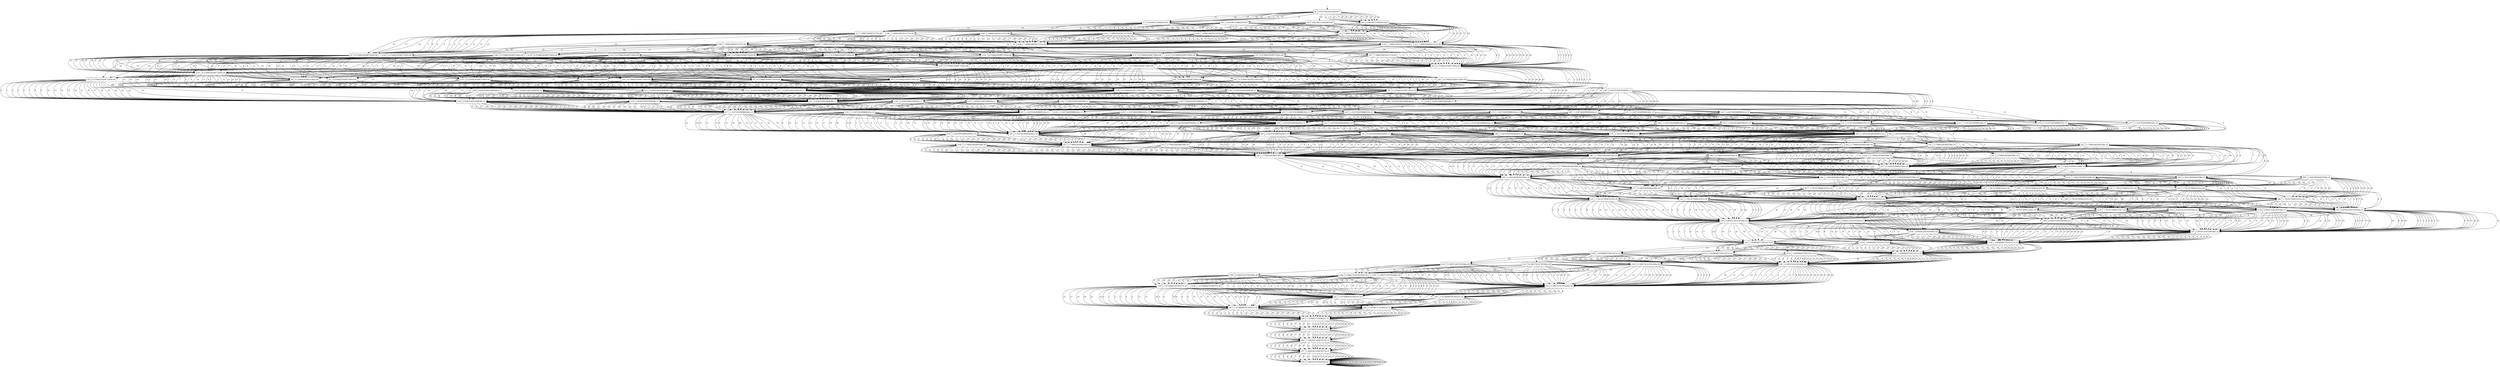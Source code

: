 digraph model_2_8 {
s0 [label="s0|0.030728230252861977", shape=record, style=rounded];
s1 [label="s1|0.001981314802833367", shape=record, style=rounded];
s2 [label="s2|7.496619403012373e-06", shape=record, style=rounded];
s3 [label="s3|7.496619403012373e-06", shape=record, style=rounded];
s4 [label="s4|7.496619403012373e-06", shape=record, style=rounded];
s5 [label="s5|6.2794823030873385e-09", shape=record, style=rounded];
s6 [label="s6|6.2794823030873385e-09", shape=record, style=rounded];
s7 [label="s7|6.2794823030873385e-09", shape=record, style=rounded];
s8 [label="s8|6.2794823030873385e-09", shape=record, style=rounded];
s9 [label="s9|6.2794823030873385e-09", shape=record, style=rounded];
s10 [label="s10|6.2794823030873385e-09", shape=record, style=rounded];
s11 [label="s11|8.856353691949838e-11", shape=record, style=rounded];
s12 [label="s12|8.856353691949838e-11", shape=record, style=rounded];
s13 [label="s13|8.856353691949838e-11", shape=record, style=rounded];
s14 [label="s14|8.856353691949838e-11", shape=record, style=rounded];
s15 [label="s15|1.5147320290886242e-12", shape=record, style=rounded];
s16 [label="s16|1.5147320290886242e-12", shape=record, style=rounded];
s17 [label="s17|1.5147320290886242e-12", shape=record, style=rounded];
s18 [label="s18|1.5147320290886242e-12", shape=record, style=rounded];
s19 [label="s19|2.2453505406936945e-14", shape=record, style=rounded];
s20 [label="s20|2.2453505406936945e-14", shape=record, style=rounded];
s21 [label="s21|2.2453505406936945e-14", shape=record, style=rounded];
s22 [label="s22|2.2453505406936945e-14", shape=record, style=rounded];
s23 [label="s23|2.778061065064786e-16", shape=record, style=rounded];
s24 [label="s24|2.778061065064786e-16", shape=record, style=rounded];
s25 [label="s25|2.778061065064786e-16", shape=record, style=rounded];
s26 [label="s26|2.778061065064786e-16", shape=record, style=rounded];
s27 [label="s27|2.540239294403598e-18", shape=record, style=rounded];
s28 [label="s28|2.540239294403598e-18", shape=record, style=rounded];
s29 [label="s29|2.540239294403598e-18", shape=record, style=rounded];
s30 [label="s30|1.791327589614191e-20", shape=record, style=rounded];
s31 [label="s31|1.791327589614191e-20", shape=record, style=rounded];
s32 [label="s32|1.791327589614191e-20", shape=record, style=rounded];
s33 [label="s33|1.791327589614191e-20", shape=record, style=rounded];
s34 [label="s34|8.892012581459304e-23", shape=record, style=rounded];
s35 [label="s35|8.892012581459304e-23", shape=record, style=rounded];
s36 [label="s36|3.8298966775821817e-25", shape=record, style=rounded];
s37 [label="s37|8.892012581459304e-23", shape=record, style=rounded];
s38 [label="s38|3.8298966775821817e-25", shape=record, style=rounded];
s39 [label="s39|9.306572323765266e-28", shape=record, style=rounded];
s40 [label="s40|9.306572323765266e-28", shape=record, style=rounded];
s41 [label="s41|1.4176699478749557e-30", shape=record, style=rounded];
s42 [label="s42|1.4176699478749557e-30", shape=record, style=rounded];
s43 [label="s43|1.4176699478749557e-30", shape=record, style=rounded];
s44 [label="s44|1.197887371929022e-33", shape=record, style=rounded];
s45 [label="s45|0.001981314802833367", shape=record, style=rounded];
s46 [label="s46|6.2794823030873385e-09", shape=record, style=rounded];
s47 [label="s47|1.5147320290886242e-12", shape=record, style=rounded];
s48 [label="s48|2.2453505406936945e-14", shape=record, style=rounded];
s49 [label="s49|2.540239294403598e-18", shape=record, style=rounded];
s50 [label="s50|1.197887371929022e-33", shape=record, style=rounded];
s51 [label="s51|2.778061065064786e-16", shape=record, style=rounded];
s52 [label="s52|2.778061065064786e-16", shape=record, style=rounded];
s53 [label="s53|2.778061065064786e-16", shape=record, style=rounded];
s54 [label="s54|1.791327589614191e-20", shape=record, style=rounded];
s55 [label="s55|1.197887371929022e-33", shape=record, style=rounded];
s56 [label="s56|5.2085381164879275e-37", shape=record, style=rounded];
s57 [label="s57|5.2085381164879275e-37", shape=record, style=rounded];
s58 [label="s58|8.600301876055052e-41", shape=record, style=rounded];
s59 [label="s59|0.001981314802833367", shape=record, style=rounded];
s60 [label="s60|2.2453505406936945e-14", shape=record, style=rounded];
s61 [label="s61|1.791327589614191e-20", shape=record, style=rounded];
s62 [label="s62|8.892012581459304e-23", shape=record, style=rounded];
s63 [label="s63|6.2794823030873385e-09", shape=record, style=rounded];
s64 [label="s64|1.5147320290886242e-12", shape=record, style=rounded];
s65 [label="s65|2.2453505406936945e-14", shape=record, style=rounded];
s66 [label="s66|2.778061065064786e-16", shape=record, style=rounded];
s67 [label="s67|1.791327589614191e-20", shape=record, style=rounded];
s68 [label="s68|8.856353691949838e-11", shape=record, style=rounded];
s69 [label="s69|1.5147320290886242e-12", shape=record, style=rounded];
s70 [label="s70|1.5147320290886242e-12", shape=record, style=rounded];
s71 [label="s71|1.5147320290886242e-12", shape=record, style=rounded];
s72 [label="s72|2.2453505406936945e-14", shape=record, style=rounded];
s73 [label="s73|6.2794823030873385e-09", shape=record, style=rounded];
s74 [label="s74|6.2794823030873385e-09", shape=record, style=rounded];
s75 [label="s75|1.5147320290886242e-12", shape=record, style=rounded];
s76 [label="s76|2.2453505406936945e-14", shape=record, style=rounded];
s77 [label="s77|2.540239294403598e-18", shape=record, style=rounded];
s78 [label="s78|1.791327589614191e-20", shape=record, style=rounded];
s79 [label="s79|6.2794823030873385e-09", shape=record, style=rounded];
s80 [label="s80|6.2794823030873385e-09", shape=record, style=rounded];
s81 [label="s81|6.2794823030873385e-09", shape=record, style=rounded];
s82 [label="s82|6.2794823030873385e-09", shape=record, style=rounded];
s83 [label="s83|6.2794823030873385e-09", shape=record, style=rounded];
s84 [label="s84|6.2794823030873385e-09", shape=record, style=rounded];
s85 [label="s85|1.791327589614191e-20", shape=record, style=rounded];
s86 [label="s86|1.791327589614191e-20", shape=record, style=rounded];
s87 [label="s87|8.856353691949838e-11", shape=record, style=rounded];
s88 [label="s88|6.2794823030873385e-09", shape=record, style=rounded];
s89 [label="s89|2.778061065064786e-16", shape=record, style=rounded];
s90 [label="s90|2.540239294403598e-18", shape=record, style=rounded];
s91 [label="s91|2.2453505406936945e-14", shape=record, style=rounded];
s92 [label="s92|2.540239294403598e-18", shape=record, style=rounded];
s93 [label="s93|2.778061065064786e-16", shape=record, style=rounded];
s94 [label="s94|0.001981314802833367", shape=record, style=rounded];
s95 [label="s95|8.892012581459304e-23", shape=record, style=rounded];
s96 [label="s96|7.496619403012373e-06", shape=record, style=rounded];
s97 [label="s97|7.496619403012373e-06", shape=record, style=rounded];
s98 [label="s98|8.856353691949838e-11", shape=record, style=rounded];
s99 [label="s99|2.2453505406936945e-14", shape=record, style=rounded];
s100 [label="s100|3.8298966775821817e-25", shape=record, style=rounded];
s101 [label="s101|2.778061065064786e-16", shape=record, style=rounded];
s102 [label="s102|9.306572323765266e-28", shape=record, style=rounded];
s103 [label="s103|9.306572323765266e-28", shape=record, style=rounded];
s104 [label="s104|9.306572323765266e-28", shape=record, style=rounded];
s105 [label="s105|9.306572323765266e-28", shape=record, style=rounded];
s106 [label="s106|9.306572323765266e-28", shape=record, style=rounded];
s107 [label="s107|1.4176699478749557e-30", shape=record, style=rounded];
s108 [label="s108|1.4176699478749557e-30", shape=record, style=rounded];
s109 [label="s109|7.496619403012373e-06", shape=record, style=rounded];
s110 [label="s110|6.2794823030873385e-09", shape=record, style=rounded];
s111 [label="s111|2.778061065064786e-16", shape=record, style=rounded];
s112 [label="s112|1.5147320290886242e-12", shape=record, style=rounded];
s113 [label="s113|6.2794823030873385e-09", shape=record, style=rounded];
s114 [label="s114|6.2794823030873385e-09", shape=record, style=rounded];
s115 [label="s115|6.2794823030873385e-09", shape=record, style=rounded];
s116 [label="s116|6.2794823030873385e-09", shape=record, style=rounded];
s117 [label="s117|2.540239294403598e-18", shape=record, style=rounded];
s118 [label="s118|1.5147320290886242e-12", shape=record, style=rounded];
s119 [label="s119|6.2794823030873385e-09", shape=record, style=rounded];
s120 [label="s120|8.856353691949838e-11", shape=record, style=rounded];
s121 [label="s121|1.5147320290886242e-12", shape=record, style=rounded];
s122 [label="s122|3.8298966775821817e-25", shape=record, style=rounded];
s123 [label="s123|7.496619403012373e-06", shape=record, style=rounded];
s124 [label="s124|6.2794823030873385e-09", shape=record, style=rounded];
s125 [label="s125|3.8298966775821817e-25", shape=record, style=rounded];
s126 [label="s126|7.496619403012373e-06", shape=record, style=rounded];
s127 [label="s127|1.5147320290886242e-12", shape=record, style=rounded];
s128 [label="s128|3.8298966775821817e-25", shape=record, style=rounded];
s129 [label="s129|8.856353691949838e-11", shape=record, style=rounded];
s130 [label="s130|6.2794823030873385e-09", shape=record, style=rounded];
s131 [label="s131|6.2794823030873385e-09", shape=record, style=rounded];
s132 [label="s132|2.540239294403598e-18", shape=record, style=rounded];
s133 [label="s133|2.2453505406936945e-14", shape=record, style=rounded];
s134 [label="s134|8.856353691949838e-11", shape=record, style=rounded];
s135 [label="s135|9.306572323765266e-28", shape=record, style=rounded];
s136 [label="s136|1.5147320290886242e-12", shape=record, style=rounded];
s137 [label="s137|8.856353691949838e-11", shape=record, style=rounded];
s138 [label="s138|8.892012581459304e-23", shape=record, style=rounded];
s139 [label="s139|1.791327589614191e-20", shape=record, style=rounded];
s140 [label="s140|8.856353691949838e-11", shape=record, style=rounded];
s141 [label="s141|1.5147320290886242e-12", shape=record, style=rounded];
s142 [label="s142|8.892012581459304e-23", shape=record, style=rounded];
s143 [label="s143|1.5147320290886242e-12", shape=record, style=rounded];
s144 [label="s144|7.496619403012373e-06", shape=record, style=rounded];
s145 [label="s145|2.540239294403598e-18", shape=record, style=rounded];
s146 [label="s146|6.2794823030873385e-09", shape=record, style=rounded];
s147 [label="s147|6.2794823030873385e-09", shape=record, style=rounded];
s148 [label="s148|7.496619403012373e-06", shape=record, style=rounded];
s149 [label="s149|7.496619403012373e-06", shape=record, style=rounded];
s150 [label="s150|6.2794823030873385e-09", shape=record, style=rounded];
s151 [label="s151|3.8298966775821817e-25", shape=record, style=rounded];
s152 [label="s152|8.856353691949838e-11", shape=record, style=rounded];
s153 [label="s153|6.2794823030873385e-09", shape=record, style=rounded];
s154 [label="s154|8.892012581459304e-23", shape=record, style=rounded];
s155 [label="s155|8.856353691949838e-11", shape=record, style=rounded];
s156 [label="s156|8.856353691949838e-11", shape=record, style=rounded];
s157 [label="s157|1.791327589614191e-20", shape=record, style=rounded];
s158 [label="s158|8.856353691949838e-11", shape=record, style=rounded];
s159 [label="s159|8.856353691949838e-11", shape=record, style=rounded];
s160 [label="s160|2.778061065064786e-16", shape=record, style=rounded];
s161 [label="s161|7.496619403012373e-06", shape=record, style=rounded];
s0 -> s1  [label="0"];
s0 -> s1  [label="1"];
s0 -> s94  [label="2"];
s0 -> s94  [label="3"];
s0 -> s45  [label="4"];
s0 -> s1  [label="5"];
s0 -> s94  [label="6"];
s0 -> s94  [label="7"];
s0 -> s94  [label="8"];
s0 -> s94  [label="9"];
s0 -> s94  [label="10"];
s0 -> s1  [label="11"];
s0 -> s1  [label="12"];
s0 -> s94  [label="13"];
s0 -> s1  [label="14"];
s0 -> s94  [label="15"];
s0 -> s94  [label="16"];
s0 -> s1  [label="17"];
s0 -> s94  [label="18"];
s0 -> s1  [label="19"];
s0 -> s59  [label="20"];
s0 -> s94  [label="21"];
s0 -> s94  [label="22"];
s0 -> s1  [label="23"];
s1 -> s2  [label="0"];
s1 -> s2  [label="1"];
s1 -> s3  [label="2"];
s1 -> s2  [label="3"];
s1 -> s2  [label="4"];
s1 -> s2  [label="5"];
s1 -> s2  [label="6"];
s1 -> s2  [label="7"];
s1 -> s2  [label="8"];
s1 -> s3  [label="9"];
s1 -> s4  [label="10"];
s1 -> s3  [label="11"];
s1 -> s4  [label="12"];
s1 -> s2  [label="13"];
s1 -> s4  [label="14"];
s1 -> s2  [label="15"];
s1 -> s2  [label="16"];
s1 -> s2  [label="17"];
s1 -> s96  [label="18"];
s1 -> s2  [label="19"];
s1 -> s3  [label="20"];
s1 -> s3  [label="21"];
s1 -> s2  [label="22"];
s1 -> s2  [label="23"];
s2 -> s5  [label="0"];
s2 -> s5  [label="1"];
s2 -> s5  [label="2"];
s2 -> s5  [label="3"];
s2 -> s109  [label="4"];
s2 -> s5  [label="5"];
s2 -> s5  [label="6"];
s2 -> s97  [label="7"];
s2 -> s5  [label="8"];
s2 -> s109  [label="9"];
s2 -> s5  [label="10"];
s2 -> s5  [label="11"];
s2 -> s5  [label="12"];
s2 -> s5  [label="13"];
s2 -> s97  [label="14"];
s2 -> s5  [label="15"];
s2 -> s5  [label="16"];
s2 -> s5  [label="17"];
s2 -> s109  [label="18"];
s2 -> s97  [label="19"];
s2 -> s109  [label="20"];
s2 -> s97  [label="21"];
s2 -> s73  [label="22"];
s2 -> s5  [label="23"];
s3 -> s109  [label="0"];
s3 -> s109  [label="1"];
s3 -> s109  [label="2"];
s3 -> s109  [label="3"];
s3 -> s148  [label="4"];
s3 -> s109  [label="5"];
s3 -> s109  [label="6"];
s3 -> s109  [label="7"];
s3 -> s109  [label="8"];
s3 -> s109  [label="9"];
s3 -> s109  [label="10"];
s3 -> s109  [label="11"];
s3 -> s109  [label="12"];
s3 -> s109  [label="13"];
s3 -> s109  [label="14"];
s3 -> s109  [label="15"];
s3 -> s109  [label="16"];
s3 -> s109  [label="17"];
s3 -> s109  [label="18"];
s3 -> s109  [label="19"];
s3 -> s4  [label="20"];
s3 -> s109  [label="21"];
s3 -> s109  [label="22"];
s3 -> s109  [label="23"];
s4 -> s63  [label="0"];
s4 -> s63  [label="1"];
s4 -> s88  [label="2"];
s4 -> s63  [label="3"];
s4 -> s74  [label="4"];
s4 -> s130  [label="5"];
s4 -> s63  [label="6"];
s4 -> s73  [label="7"];
s4 -> s63  [label="8"];
s4 -> s63  [label="9"];
s4 -> s63  [label="10"];
s4 -> s88  [label="11"];
s4 -> s88  [label="12"];
s4 -> s63  [label="13"];
s4 -> s63  [label="14"];
s4 -> s63  [label="15"];
s4 -> s88  [label="16"];
s4 -> s88  [label="17"];
s4 -> s110  [label="18"];
s4 -> s63  [label="19"];
s4 -> s73  [label="20"];
s4 -> s63  [label="21"];
s4 -> s63  [label="22"];
s4 -> s63  [label="23"];
s5 -> s6  [label="0"];
s5 -> s6  [label="1"];
s5 -> s116  [label="2"];
s5 -> s7  [label="3"];
s5 -> s63  [label="4"];
s5 -> s63  [label="5"];
s5 -> s116  [label="6"];
s5 -> s116  [label="7"];
s5 -> s116  [label="8"];
s5 -> s8  [label="9"];
s5 -> s116  [label="10"];
s5 -> s116  [label="11"];
s5 -> s116  [label="12"];
s5 -> s6  [label="13"];
s5 -> s9  [label="14"];
s5 -> s6  [label="15"];
s5 -> s8  [label="16"];
s5 -> s6  [label="17"];
s5 -> s8  [label="18"];
s5 -> s9  [label="19"];
s5 -> s9  [label="20"];
s5 -> s10  [label="21"];
s5 -> s116  [label="22"];
s5 -> s6  [label="23"];
s6 -> s11  [label="0"];
s6 -> s11  [label="1"];
s6 -> s11  [label="2"];
s6 -> s11  [label="3"];
s6 -> s152  [label="4"];
s6 -> s12  [label="5"];
s6 -> s11  [label="6"];
s6 -> s11  [label="7"];
s6 -> s11  [label="8"];
s6 -> s155  [label="9"];
s6 -> s155  [label="10"];
s6 -> s11  [label="11"];
s6 -> s11  [label="12"];
s6 -> s11  [label="13"];
s6 -> s155  [label="14"];
s6 -> s11  [label="15"];
s6 -> s11  [label="16"];
s6 -> s11  [label="17"];
s6 -> s98  [label="18"];
s6 -> s11  [label="19"];
s6 -> s12  [label="20"];
s6 -> s11  [label="21"];
s6 -> s11  [label="22"];
s6 -> s11  [label="23"];
s7 -> s11  [label="0"];
s7 -> s11  [label="1"];
s7 -> s11  [label="2"];
s7 -> s11  [label="3"];
s7 -> s46  [label="4"];
s7 -> s46  [label="5"];
s7 -> s11  [label="6"];
s7 -> s11  [label="7"];
s7 -> s11  [label="8"];
s7 -> s11  [label="9"];
s7 -> s11  [label="10"];
s7 -> s11  [label="11"];
s7 -> s11  [label="12"];
s7 -> s11  [label="13"];
s7 -> s13  [label="14"];
s7 -> s11  [label="15"];
s7 -> s46  [label="16"];
s7 -> s13  [label="17"];
s7 -> s156  [label="18"];
s7 -> s11  [label="19"];
s7 -> s13  [label="20"];
s7 -> s13  [label="21"];
s7 -> s124  [label="22"];
s7 -> s11  [label="23"];
s8 -> s155  [label="0"];
s8 -> s155  [label="1"];
s8 -> s46  [label="2"];
s8 -> s13  [label="3"];
s8 -> s124  [label="4"];
s8 -> s124  [label="5"];
s8 -> s155  [label="6"];
s8 -> s155  [label="7"];
s8 -> s13  [label="8"];
s8 -> s124  [label="9"];
s8 -> s155  [label="10"];
s8 -> s152  [label="11"];
s8 -> s12  [label="12"];
s8 -> s155  [label="13"];
s8 -> s13  [label="14"];
s8 -> s155  [label="15"];
s8 -> s46  [label="16"];
s8 -> s124  [label="17"];
s8 -> s46  [label="18"];
s8 -> s155  [label="19"];
s8 -> s124  [label="20"];
s8 -> s155  [label="21"];
s8 -> s124  [label="22"];
s8 -> s155  [label="23"];
s9 -> s11  [label="0"];
s9 -> s11  [label="1"];
s9 -> s11  [label="2"];
s9 -> s11  [label="3"];
s9 -> s46  [label="4"];
s9 -> s46  [label="5"];
s9 -> s11  [label="6"];
s9 -> s11  [label="7"];
s9 -> s11  [label="8"];
s9 -> s124  [label="9"];
s9 -> s12  [label="10"];
s9 -> s11  [label="11"];
s9 -> s11  [label="12"];
s9 -> s11  [label="13"];
s9 -> s124  [label="14"];
s9 -> s11  [label="15"];
s9 -> s11  [label="16"];
s9 -> s11  [label="17"];
s9 -> s156  [label="18"];
s9 -> s11  [label="19"];
s9 -> s46  [label="20"];
s9 -> s13  [label="21"];
s9 -> s11  [label="22"];
s9 -> s11  [label="23"];
s10 -> s11  [label="0"];
s10 -> s11  [label="1"];
s10 -> s11  [label="2"];
s10 -> s13  [label="3"];
s10 -> s46  [label="4"];
s10 -> s152  [label="5"];
s10 -> s11  [label="6"];
s10 -> s11  [label="7"];
s10 -> s11  [label="8"];
s10 -> s152  [label="9"];
s10 -> s11  [label="10"];
s10 -> s152  [label="11"];
s10 -> s12  [label="12"];
s10 -> s11  [label="13"];
s10 -> s13  [label="14"];
s10 -> s11  [label="15"];
s10 -> s12  [label="16"];
s10 -> s12  [label="17"];
s10 -> s13  [label="18"];
s10 -> s11  [label="19"];
s10 -> s12  [label="20"];
s10 -> s13  [label="21"];
s10 -> s13  [label="22"];
s10 -> s11  [label="23"];
s11 -> s14  [label="0"];
s11 -> s14  [label="1"];
s11 -> s14  [label="2"];
s11 -> s14  [label="3"];
s11 -> s14  [label="4"];
s11 -> s14  [label="5"];
s11 -> s14  [label="6"];
s11 -> s14  [label="7"];
s11 -> s14  [label="8"];
s11 -> s137  [label="9"];
s11 -> s14  [label="10"];
s11 -> s14  [label="11"];
s11 -> s14  [label="12"];
s11 -> s14  [label="13"];
s11 -> s14  [label="14"];
s11 -> s14  [label="15"];
s11 -> s14  [label="16"];
s11 -> s14  [label="17"];
s11 -> s14  [label="18"];
s11 -> s14  [label="19"];
s11 -> s14  [label="20"];
s11 -> s14  [label="21"];
s11 -> s14  [label="22"];
s11 -> s14  [label="23"];
s12 -> s14  [label="0"];
s12 -> s14  [label="1"];
s12 -> s14  [label="2"];
s12 -> s14  [label="3"];
s12 -> s140  [label="4"];
s12 -> s14  [label="5"];
s12 -> s14  [label="6"];
s12 -> s14  [label="7"];
s12 -> s14  [label="8"];
s12 -> s14  [label="9"];
s12 -> s14  [label="10"];
s12 -> s14  [label="11"];
s12 -> s14  [label="12"];
s12 -> s14  [label="13"];
s12 -> s14  [label="14"];
s12 -> s14  [label="15"];
s12 -> s14  [label="16"];
s12 -> s15  [label="17"];
s12 -> s120  [label="18"];
s12 -> s14  [label="19"];
s12 -> s140  [label="20"];
s12 -> s14  [label="21"];
s12 -> s14  [label="22"];
s12 -> s14  [label="23"];
s13 -> s15  [label="0"];
s13 -> s15  [label="1"];
s13 -> s14  [label="2"];
s13 -> s14  [label="3"];
s13 -> s14  [label="4"];
s13 -> s14  [label="5"];
s13 -> s15  [label="6"];
s13 -> s14  [label="7"];
s13 -> s15  [label="8"];
s13 -> s14  [label="9"];
s13 -> s14  [label="10"];
s13 -> s14  [label="11"];
s13 -> s14  [label="12"];
s13 -> s15  [label="13"];
s13 -> s14  [label="14"];
s13 -> s15  [label="15"];
s13 -> s14  [label="16"];
s13 -> s16  [label="17"];
s13 -> s120  [label="18"];
s13 -> s14  [label="19"];
s13 -> s140  [label="20"];
s13 -> s140  [label="21"];
s13 -> s14  [label="22"];
s13 -> s15  [label="23"];
s14 -> s17  [label="0"];
s14 -> s17  [label="1"];
s14 -> s17  [label="2"];
s14 -> s17  [label="3"];
s14 -> s18  [label="4"];
s14 -> s17  [label="5"];
s14 -> s17  [label="6"];
s14 -> s17  [label="7"];
s14 -> s17  [label="8"];
s14 -> s47  [label="9"];
s14 -> s17  [label="10"];
s14 -> s47  [label="11"];
s14 -> s18  [label="12"];
s14 -> s17  [label="13"];
s14 -> s17  [label="14"];
s14 -> s17  [label="15"];
s14 -> s47  [label="16"];
s14 -> s17  [label="17"];
s14 -> s17  [label="18"];
s14 -> s17  [label="19"];
s14 -> s17  [label="20"];
s14 -> s17  [label="21"];
s14 -> s47  [label="22"];
s14 -> s17  [label="23"];
s15 -> s19  [label="0"];
s15 -> s19  [label="1"];
s15 -> s19  [label="2"];
s15 -> s19  [label="3"];
s15 -> s64  [label="4"];
s15 -> s19  [label="5"];
s15 -> s19  [label="6"];
s15 -> s19  [label="7"];
s15 -> s19  [label="8"];
s15 -> s19  [label="9"];
s15 -> s19  [label="10"];
s15 -> s19  [label="11"];
s15 -> s19  [label="12"];
s15 -> s19  [label="13"];
s15 -> s19  [label="14"];
s15 -> s19  [label="15"];
s15 -> s19  [label="16"];
s15 -> s19  [label="17"];
s15 -> s19  [label="18"];
s15 -> s19  [label="19"];
s15 -> s19  [label="20"];
s15 -> s19  [label="21"];
s15 -> s19  [label="22"];
s15 -> s19  [label="23"];
s16 -> s19  [label="0"];
s16 -> s19  [label="1"];
s16 -> s19  [label="2"];
s16 -> s19  [label="3"];
s16 -> s127  [label="4"];
s16 -> s19  [label="5"];
s16 -> s19  [label="6"];
s16 -> s19  [label="7"];
s16 -> s19  [label="8"];
s16 -> s121  [label="9"];
s16 -> s19  [label="10"];
s16 -> s19  [label="11"];
s16 -> s75  [label="12"];
s16 -> s19  [label="13"];
s16 -> s19  [label="14"];
s16 -> s19  [label="15"];
s16 -> s19  [label="16"];
s16 -> s19  [label="17"];
s16 -> s19  [label="18"];
s16 -> s19  [label="19"];
s16 -> s19  [label="20"];
s16 -> s19  [label="21"];
s16 -> s19  [label="22"];
s16 -> s19  [label="23"];
s17 -> s20  [label="0"];
s17 -> s48  [label="1"];
s17 -> s20  [label="2"];
s17 -> s48  [label="3"];
s17 -> s19  [label="4"];
s17 -> s20  [label="5"];
s17 -> s99  [label="6"];
s17 -> s48  [label="7"];
s17 -> s20  [label="8"];
s17 -> s48  [label="9"];
s17 -> s20  [label="10"];
s17 -> s48  [label="11"];
s17 -> s21  [label="12"];
s17 -> s20  [label="13"];
s17 -> s20  [label="14"];
s17 -> s20  [label="15"];
s17 -> s19  [label="16"];
s17 -> s20  [label="17"];
s17 -> s20  [label="18"];
s17 -> s20  [label="19"];
s17 -> s20  [label="20"];
s17 -> s20  [label="21"];
s17 -> s20  [label="22"];
s17 -> s20  [label="23"];
s18 -> s19  [label="0"];
s18 -> s19  [label="1"];
s18 -> s19  [label="2"];
s18 -> s19  [label="3"];
s18 -> s127  [label="4"];
s18 -> s19  [label="5"];
s18 -> s19  [label="6"];
s18 -> s19  [label="7"];
s18 -> s19  [label="8"];
s18 -> s19  [label="9"];
s18 -> s19  [label="10"];
s18 -> s19  [label="11"];
s18 -> s22  [label="12"];
s18 -> s19  [label="13"];
s18 -> s19  [label="14"];
s18 -> s19  [label="15"];
s18 -> s127  [label="16"];
s18 -> s19  [label="17"];
s18 -> s19  [label="18"];
s18 -> s19  [label="19"];
s18 -> s19  [label="20"];
s18 -> s19  [label="21"];
s18 -> s19  [label="22"];
s18 -> s19  [label="23"];
s19 -> s65  [label="0"];
s19 -> s65  [label="1"];
s19 -> s65  [label="2"];
s19 -> s65  [label="3"];
s19 -> s60  [label="4"];
s19 -> s65  [label="5"];
s19 -> s65  [label="6"];
s19 -> s65  [label="7"];
s19 -> s65  [label="8"];
s19 -> s65  [label="9"];
s19 -> s65  [label="10"];
s19 -> s65  [label="11"];
s19 -> s65  [label="12"];
s19 -> s65  [label="13"];
s19 -> s65  [label="14"];
s19 -> s65  [label="15"];
s19 -> s60  [label="16"];
s19 -> s23  [label="17"];
s19 -> s65  [label="18"];
s19 -> s65  [label="19"];
s19 -> s65  [label="20"];
s19 -> s23  [label="21"];
s19 -> s60  [label="22"];
s19 -> s65  [label="23"];
s20 -> s24  [label="0"];
s20 -> s24  [label="1"];
s20 -> s23  [label="2"];
s20 -> s24  [label="3"];
s20 -> s23  [label="4"];
s20 -> s23  [label="5"];
s20 -> s23  [label="6"];
s20 -> s25  [label="7"];
s20 -> s24  [label="8"];
s20 -> s23  [label="9"];
s20 -> s23  [label="10"];
s20 -> s23  [label="11"];
s20 -> s23  [label="12"];
s20 -> s24  [label="13"];
s20 -> s23  [label="14"];
s20 -> s23  [label="15"];
s20 -> s23  [label="16"];
s20 -> s24  [label="17"];
s20 -> s23  [label="18"];
s20 -> s24  [label="19"];
s20 -> s23  [label="20"];
s20 -> s25  [label="21"];
s20 -> s23  [label="22"];
s20 -> s24  [label="23"];
s21 -> s23  [label="0"];
s21 -> s24  [label="1"];
s21 -> s23  [label="2"];
s21 -> s23  [label="3"];
s21 -> s60  [label="4"];
s21 -> s65  [label="5"];
s21 -> s23  [label="6"];
s21 -> s23  [label="7"];
s21 -> s24  [label="8"];
s21 -> s23  [label="9"];
s21 -> s65  [label="10"];
s21 -> s23  [label="11"];
s21 -> s23  [label="12"];
s21 -> s24  [label="13"];
s21 -> s65  [label="14"];
s21 -> s23  [label="15"];
s21 -> s23  [label="16"];
s21 -> s25  [label="17"];
s21 -> s23  [label="18"];
s21 -> s23  [label="19"];
s21 -> s23  [label="20"];
s21 -> s23  [label="21"];
s21 -> s60  [label="22"];
s21 -> s23  [label="23"];
s22 -> s65  [label="0"];
s22 -> s65  [label="1"];
s22 -> s76  [label="2"];
s22 -> s76  [label="3"];
s22 -> s76  [label="4"];
s22 -> s76  [label="5"];
s22 -> s65  [label="6"];
s22 -> s76  [label="7"];
s22 -> s65  [label="8"];
s22 -> s23  [label="9"];
s22 -> s20  [label="10"];
s22 -> s65  [label="11"];
s22 -> s65  [label="12"];
s22 -> s65  [label="13"];
s22 -> s91  [label="14"];
s22 -> s65  [label="15"];
s22 -> s76  [label="16"];
s22 -> s65  [label="17"];
s22 -> s65  [label="18"];
s22 -> s91  [label="19"];
s22 -> s65  [label="20"];
s22 -> s76  [label="21"];
s22 -> s91  [label="22"];
s22 -> s65  [label="23"];
s23 -> s26  [label="0"];
s23 -> s26  [label="1"];
s23 -> s26  [label="2"];
s23 -> s26  [label="3"];
s23 -> s66  [label="4"];
s23 -> s26  [label="5"];
s23 -> s26  [label="6"];
s23 -> s26  [label="7"];
s23 -> s26  [label="8"];
s23 -> s26  [label="9"];
s23 -> s26  [label="10"];
s23 -> s26  [label="11"];
s23 -> s26  [label="12"];
s23 -> s26  [label="13"];
s23 -> s26  [label="14"];
s23 -> s26  [label="15"];
s23 -> s26  [label="16"];
s23 -> s26  [label="17"];
s23 -> s26  [label="18"];
s23 -> s26  [label="19"];
s23 -> s26  [label="20"];
s23 -> s26  [label="21"];
s23 -> s26  [label="22"];
s23 -> s26  [label="23"];
s24 -> s27  [label="0"];
s24 -> s28  [label="1"];
s24 -> s28  [label="2"];
s24 -> s27  [label="3"];
s24 -> s89  [label="4"];
s24 -> s89  [label="5"];
s24 -> s27  [label="6"];
s24 -> s89  [label="7"];
s24 -> s28  [label="8"];
s24 -> s89  [label="9"];
s24 -> s28  [label="10"];
s24 -> s27  [label="11"];
s24 -> s89  [label="12"];
s24 -> s28  [label="13"];
s24 -> s28  [label="14"];
s24 -> s28  [label="15"];
s24 -> s26  [label="16"];
s24 -> s27  [label="17"];
s24 -> s26  [label="18"];
s24 -> s27  [label="19"];
s24 -> s26  [label="20"];
s24 -> s27  [label="21"];
s24 -> s26  [label="22"];
s24 -> s28  [label="23"];
s25 -> s27  [label="0"];
s25 -> s28  [label="1"];
s25 -> s28  [label="2"];
s25 -> s26  [label="3"];
s25 -> s66  [label="4"];
s25 -> s26  [label="5"];
s25 -> s27  [label="6"];
s25 -> s26  [label="7"];
s25 -> s27  [label="8"];
s25 -> s28  [label="9"];
s25 -> s89  [label="10"];
s25 -> s27  [label="11"];
s25 -> s89  [label="12"];
s25 -> s28  [label="13"];
s25 -> s28  [label="14"];
s25 -> s28  [label="15"];
s25 -> s26  [label="16"];
s25 -> s26  [label="17"];
s25 -> s26  [label="18"];
s25 -> s27  [label="19"];
s25 -> s26  [label="20"];
s25 -> s27  [label="21"];
s25 -> s26  [label="22"];
s25 -> s28  [label="23"];
s26 -> s29  [label="0"];
s26 -> s29  [label="1"];
s26 -> s29  [label="2"];
s26 -> s29  [label="3"];
s26 -> s29  [label="4"];
s26 -> s77  [label="5"];
s26 -> s77  [label="6"];
s26 -> s77  [label="7"];
s26 -> s29  [label="8"];
s26 -> s29  [label="9"];
s26 -> s49  [label="10"];
s26 -> s29  [label="11"];
s26 -> s117  [label="12"];
s26 -> s29  [label="13"];
s26 -> s29  [label="14"];
s26 -> s29  [label="15"];
s26 -> s29  [label="16"];
s26 -> s29  [label="17"];
s26 -> s49  [label="18"];
s26 -> s77  [label="19"];
s26 -> s49  [label="20"];
s26 -> s49  [label="21"];
s26 -> s29  [label="22"];
s26 -> s29  [label="23"];
s27 -> s92  [label="0"];
s27 -> s92  [label="1"];
s27 -> s92  [label="2"];
s27 -> s29  [label="3"];
s27 -> s90  [label="4"];
s27 -> s92  [label="5"];
s27 -> s92  [label="6"];
s27 -> s29  [label="7"];
s27 -> s92  [label="8"];
s27 -> s92  [label="9"];
s27 -> s92  [label="10"];
s27 -> s92  [label="11"];
s27 -> s29  [label="12"];
s27 -> s92  [label="13"];
s27 -> s92  [label="14"];
s27 -> s92  [label="15"];
s27 -> s29  [label="16"];
s27 -> s92  [label="17"];
s27 -> s29  [label="18"];
s27 -> s29  [label="19"];
s27 -> s77  [label="20"];
s27 -> s29  [label="21"];
s27 -> s29  [label="22"];
s27 -> s92  [label="23"];
s28 -> s30  [label="0"];
s28 -> s30  [label="1"];
s28 -> s30  [label="2"];
s28 -> s67  [label="3"];
s28 -> s92  [label="4"];
s28 -> s77  [label="5"];
s28 -> s30  [label="6"];
s28 -> s30  [label="7"];
s28 -> s30  [label="8"];
s28 -> s30  [label="9"];
s28 -> s30  [label="10"];
s28 -> s30  [label="11"];
s28 -> s30  [label="12"];
s28 -> s30  [label="13"];
s28 -> s30  [label="14"];
s28 -> s30  [label="15"];
s28 -> s92  [label="16"];
s28 -> s92  [label="17"];
s28 -> s67  [label="18"];
s28 -> s67  [label="19"];
s28 -> s67  [label="20"];
s28 -> s67  [label="21"];
s28 -> s92  [label="22"];
s28 -> s30  [label="23"];
s29 -> s31  [label="0"];
s29 -> s32  [label="1"];
s29 -> s32  [label="2"];
s29 -> s31  [label="3"];
s29 -> s30  [label="4"];
s29 -> s32  [label="5"];
s29 -> s31  [label="6"];
s29 -> s31  [label="7"];
s29 -> s31  [label="8"];
s29 -> s33  [label="9"];
s29 -> s31  [label="10"];
s29 -> s31  [label="11"];
s29 -> s33  [label="12"];
s29 -> s31  [label="13"];
s29 -> s31  [label="14"];
s29 -> s32  [label="15"];
s29 -> s33  [label="16"];
s29 -> s32  [label="17"];
s29 -> s33  [label="18"];
s29 -> s32  [label="19"];
s29 -> s33  [label="20"];
s29 -> s33  [label="21"];
s29 -> s32  [label="22"];
s29 -> s32  [label="23"];
s30 -> s61  [label="0"];
s30 -> s139  [label="1"];
s30 -> s78  [label="2"];
s30 -> s61  [label="3"];
s30 -> s78  [label="4"];
s30 -> s78  [label="5"];
s30 -> s78  [label="6"];
s30 -> s78  [label="7"];
s30 -> s78  [label="8"];
s30 -> s78  [label="9"];
s30 -> s78  [label="10"];
s30 -> s78  [label="11"];
s30 -> s78  [label="12"];
s30 -> s61  [label="13"];
s30 -> s78  [label="14"];
s30 -> s139  [label="15"];
s30 -> s78  [label="16"];
s30 -> s78  [label="17"];
s30 -> s78  [label="18"];
s30 -> s139  [label="19"];
s30 -> s78  [label="20"];
s30 -> s61  [label="21"];
s30 -> s78  [label="22"];
s30 -> s139  [label="23"];
s31 -> s34  [label="0"];
s31 -> s34  [label="1"];
s31 -> s34  [label="2"];
s31 -> s34  [label="3"];
s31 -> s35  [label="4"];
s31 -> s34  [label="5"];
s31 -> s34  [label="6"];
s31 -> s34  [label="7"];
s31 -> s34  [label="8"];
s31 -> s35  [label="9"];
s31 -> s34  [label="10"];
s31 -> s34  [label="11"];
s31 -> s142  [label="12"];
s31 -> s34  [label="13"];
s31 -> s34  [label="14"];
s31 -> s34  [label="15"];
s31 -> s142  [label="16"];
s31 -> s34  [label="17"];
s31 -> s61  [label="18"];
s31 -> s34  [label="19"];
s31 -> s35  [label="20"];
s31 -> s35  [label="21"];
s31 -> s34  [label="22"];
s31 -> s34  [label="23"];
s32 -> s34  [label="0"];
s32 -> s34  [label="1"];
s32 -> s34  [label="2"];
s32 -> s34  [label="3"];
s32 -> s138  [label="4"];
s32 -> s34  [label="5"];
s32 -> s34  [label="6"];
s32 -> s34  [label="7"];
s32 -> s34  [label="8"];
s32 -> s34  [label="9"];
s32 -> s34  [label="10"];
s32 -> s34  [label="11"];
s32 -> s34  [label="12"];
s32 -> s34  [label="13"];
s32 -> s34  [label="14"];
s32 -> s34  [label="15"];
s32 -> s138  [label="16"];
s32 -> s34  [label="17"];
s32 -> s138  [label="18"];
s32 -> s34  [label="19"];
s32 -> s138  [label="20"];
s32 -> s138  [label="21"];
s32 -> s34  [label="22"];
s32 -> s34  [label="23"];
s33 -> s35  [label="0"];
s33 -> s142  [label="1"];
s33 -> s35  [label="2"];
s33 -> s35  [label="3"];
s33 -> s78  [label="4"];
s33 -> s35  [label="5"];
s33 -> s35  [label="6"];
s33 -> s35  [label="7"];
s33 -> s142  [label="8"];
s33 -> s61  [label="9"];
s33 -> s142  [label="10"];
s33 -> s35  [label="11"];
s33 -> s139  [label="12"];
s33 -> s138  [label="13"];
s33 -> s142  [label="14"];
s33 -> s142  [label="15"];
s33 -> s78  [label="16"];
s33 -> s142  [label="17"];
s33 -> s78  [label="18"];
s33 -> s142  [label="19"];
s33 -> s61  [label="20"];
s33 -> s78  [label="21"];
s33 -> s142  [label="22"];
s33 -> s142  [label="23"];
s34 -> s36  [label="0"];
s34 -> s36  [label="1"];
s34 -> s36  [label="2"];
s34 -> s36  [label="3"];
s34 -> s37  [label="4"];
s34 -> s36  [label="5"];
s34 -> s122  [label="6"];
s34 -> s36  [label="7"];
s34 -> s36  [label="8"];
s34 -> s37  [label="9"];
s34 -> s36  [label="10"];
s34 -> s122  [label="11"];
s34 -> s37  [label="12"];
s34 -> s36  [label="13"];
s34 -> s36  [label="14"];
s34 -> s36  [label="15"];
s34 -> s37  [label="16"];
s34 -> s36  [label="17"];
s34 -> s37  [label="18"];
s34 -> s36  [label="19"];
s34 -> s37  [label="20"];
s34 -> s37  [label="21"];
s34 -> s122  [label="22"];
s34 -> s36  [label="23"];
s35 -> s37  [label="0"];
s35 -> s37  [label="1"];
s35 -> s37  [label="2"];
s35 -> s37  [label="3"];
s35 -> s95  [label="4"];
s35 -> s37  [label="5"];
s35 -> s37  [label="6"];
s35 -> s37  [label="7"];
s35 -> s37  [label="8"];
s35 -> s37  [label="9"];
s35 -> s37  [label="10"];
s35 -> s37  [label="11"];
s35 -> s95  [label="12"];
s35 -> s37  [label="13"];
s35 -> s37  [label="14"];
s35 -> s37  [label="15"];
s35 -> s95  [label="16"];
s35 -> s37  [label="17"];
s35 -> s37  [label="18"];
s35 -> s37  [label="19"];
s35 -> s95  [label="20"];
s35 -> s37  [label="21"];
s35 -> s37  [label="22"];
s35 -> s37  [label="23"];
s36 -> s38  [label="0"];
s36 -> s38  [label="1"];
s36 -> s38  [label="2"];
s36 -> s38  [label="3"];
s36 -> s100  [label="4"];
s36 -> s38  [label="5"];
s36 -> s38  [label="6"];
s36 -> s38  [label="7"];
s36 -> s38  [label="8"];
s36 -> s38  [label="9"];
s36 -> s38  [label="10"];
s36 -> s38  [label="11"];
s36 -> s38  [label="12"];
s36 -> s38  [label="13"];
s36 -> s38  [label="14"];
s36 -> s38  [label="15"];
s36 -> s125  [label="16"];
s36 -> s38  [label="17"];
s36 -> s151  [label="18"];
s36 -> s38  [label="19"];
s36 -> s125  [label="20"];
s36 -> s100  [label="21"];
s36 -> s38  [label="22"];
s36 -> s38  [label="23"];
s37 -> s128  [label="0"];
s37 -> s128  [label="1"];
s37 -> s128  [label="2"];
s37 -> s128  [label="3"];
s37 -> s128  [label="4"];
s37 -> s128  [label="5"];
s37 -> s128  [label="6"];
s37 -> s128  [label="7"];
s37 -> s128  [label="8"];
s37 -> s128  [label="9"];
s37 -> s128  [label="10"];
s37 -> s128  [label="11"];
s37 -> s128  [label="12"];
s37 -> s128  [label="13"];
s37 -> s125  [label="14"];
s37 -> s128  [label="15"];
s37 -> s128  [label="16"];
s37 -> s128  [label="17"];
s37 -> s128  [label="18"];
s37 -> s128  [label="19"];
s37 -> s128  [label="20"];
s37 -> s128  [label="21"];
s37 -> s128  [label="22"];
s37 -> s128  [label="23"];
s38 -> s39  [label="0"];
s38 -> s39  [label="1"];
s38 -> s39  [label="2"];
s38 -> s39  [label="3"];
s38 -> s39  [label="4"];
s38 -> s39  [label="5"];
s38 -> s39  [label="6"];
s38 -> s39  [label="7"];
s38 -> s39  [label="8"];
s38 -> s39  [label="9"];
s38 -> s39  [label="10"];
s38 -> s39  [label="11"];
s38 -> s39  [label="12"];
s38 -> s39  [label="13"];
s38 -> s39  [label="14"];
s38 -> s39  [label="15"];
s38 -> s39  [label="16"];
s38 -> s39  [label="17"];
s38 -> s39  [label="18"];
s38 -> s39  [label="19"];
s38 -> s39  [label="20"];
s38 -> s39  [label="21"];
s38 -> s39  [label="22"];
s38 -> s39  [label="23"];
s39 -> s40  [label="0"];
s39 -> s40  [label="1"];
s39 -> s40  [label="2"];
s39 -> s40  [label="3"];
s39 -> s40  [label="4"];
s39 -> s40  [label="5"];
s39 -> s40  [label="6"];
s39 -> s40  [label="7"];
s39 -> s40  [label="8"];
s39 -> s40  [label="9"];
s39 -> s40  [label="10"];
s39 -> s40  [label="11"];
s39 -> s40  [label="12"];
s39 -> s40  [label="13"];
s39 -> s40  [label="14"];
s39 -> s40  [label="15"];
s39 -> s40  [label="16"];
s39 -> s40  [label="17"];
s39 -> s40  [label="18"];
s39 -> s40  [label="19"];
s39 -> s40  [label="20"];
s39 -> s40  [label="21"];
s39 -> s40  [label="22"];
s39 -> s40  [label="23"];
s40 -> s41  [label="0"];
s40 -> s41  [label="1"];
s40 -> s42  [label="2"];
s40 -> s41  [label="3"];
s40 -> s42  [label="4"];
s40 -> s42  [label="5"];
s40 -> s42  [label="6"];
s40 -> s42  [label="7"];
s40 -> s41  [label="8"];
s40 -> s41  [label="9"];
s40 -> s42  [label="10"];
s40 -> s41  [label="11"];
s40 -> s41  [label="12"];
s40 -> s41  [label="13"];
s40 -> s42  [label="14"];
s40 -> s42  [label="15"];
s40 -> s41  [label="16"];
s40 -> s43  [label="17"];
s40 -> s42  [label="18"];
s40 -> s43  [label="19"];
s40 -> s42  [label="20"];
s40 -> s43  [label="21"];
s40 -> s42  [label="22"];
s40 -> s41  [label="23"];
s41 -> s44  [label="0"];
s41 -> s44  [label="1"];
s41 -> s44  [label="2"];
s41 -> s44  [label="3"];
s41 -> s43  [label="4"];
s41 -> s44  [label="5"];
s41 -> s43  [label="6"];
s41 -> s43  [label="7"];
s41 -> s44  [label="8"];
s41 -> s44  [label="9"];
s41 -> s43  [label="10"];
s41 -> s44  [label="11"];
s41 -> s43  [label="12"];
s41 -> s44  [label="13"];
s41 -> s43  [label="14"];
s41 -> s44  [label="15"];
s41 -> s43  [label="16"];
s41 -> s44  [label="17"];
s41 -> s44  [label="18"];
s41 -> s44  [label="19"];
s41 -> s43  [label="20"];
s41 -> s44  [label="21"];
s41 -> s43  [label="22"];
s41 -> s44  [label="23"];
s42 -> s44  [label="0"];
s42 -> s44  [label="1"];
s42 -> s44  [label="2"];
s42 -> s44  [label="3"];
s42 -> s43  [label="4"];
s42 -> s43  [label="5"];
s42 -> s44  [label="6"];
s42 -> s43  [label="7"];
s42 -> s44  [label="8"];
s42 -> s43  [label="9"];
s42 -> s43  [label="10"];
s42 -> s43  [label="11"];
s42 -> s44  [label="12"];
s42 -> s44  [label="13"];
s42 -> s43  [label="14"];
s42 -> s44  [label="15"];
s42 -> s44  [label="16"];
s42 -> s44  [label="17"];
s42 -> s43  [label="18"];
s42 -> s44  [label="19"];
s42 -> s43  [label="20"];
s42 -> s44  [label="21"];
s42 -> s44  [label="22"];
s42 -> s44  [label="23"];
s43 -> s50  [label="0"];
s43 -> s50  [label="1"];
s43 -> s50  [label="2"];
s43 -> s50  [label="3"];
s43 -> s50  [label="4"];
s43 -> s50  [label="5"];
s43 -> s50  [label="6"];
s43 -> s50  [label="7"];
s43 -> s50  [label="8"];
s43 -> s50  [label="9"];
s43 -> s50  [label="10"];
s43 -> s50  [label="11"];
s43 -> s50  [label="12"];
s43 -> s50  [label="13"];
s43 -> s50  [label="14"];
s43 -> s50  [label="15"];
s43 -> s50  [label="16"];
s43 -> s50  [label="17"];
s43 -> s50  [label="18"];
s43 -> s50  [label="19"];
s43 -> s50  [label="20"];
s43 -> s50  [label="21"];
s43 -> s50  [label="22"];
s43 -> s50  [label="23"];
s44 -> s50  [label="0"];
s44 -> s50  [label="1"];
s44 -> s50  [label="2"];
s44 -> s50  [label="3"];
s44 -> s50  [label="4"];
s44 -> s50  [label="5"];
s44 -> s50  [label="6"];
s44 -> s50  [label="7"];
s44 -> s50  [label="8"];
s44 -> s50  [label="9"];
s44 -> s50  [label="10"];
s44 -> s50  [label="11"];
s44 -> s50  [label="12"];
s44 -> s50  [label="13"];
s44 -> s50  [label="14"];
s44 -> s50  [label="15"];
s44 -> s50  [label="16"];
s44 -> s50  [label="17"];
s44 -> s50  [label="18"];
s44 -> s50  [label="19"];
s44 -> s50  [label="20"];
s44 -> s50  [label="21"];
s44 -> s50  [label="22"];
s44 -> s50  [label="23"];
s45 -> s4  [label="0"];
s45 -> s3  [label="1"];
s45 -> s3  [label="2"];
s45 -> s2  [label="3"];
s45 -> s4  [label="4"];
s45 -> s3  [label="5"];
s45 -> s3  [label="6"];
s45 -> s2  [label="7"];
s45 -> s2  [label="8"];
s45 -> s149  [label="9"];
s45 -> s4  [label="10"];
s45 -> s4  [label="11"];
s45 -> s3  [label="12"];
s45 -> s2  [label="13"];
s45 -> s3  [label="14"];
s45 -> s3  [label="15"];
s45 -> s2  [label="16"];
s45 -> s4  [label="17"];
s45 -> s2  [label="18"];
s45 -> s2  [label="19"];
s45 -> s2  [label="20"];
s45 -> s123  [label="21"];
s45 -> s161  [label="22"];
s45 -> s3  [label="23"];
s46 -> s129  [label="0"];
s46 -> s129  [label="1"];
s46 -> s129  [label="2"];
s46 -> s140  [label="3"];
s46 -> s129  [label="4"];
s46 -> s129  [label="5"];
s46 -> s14  [label="6"];
s46 -> s137  [label="7"];
s46 -> s14  [label="8"];
s46 -> s137  [label="9"];
s46 -> s137  [label="10"];
s46 -> s129  [label="11"];
s46 -> s68  [label="12"];
s46 -> s140  [label="13"];
s46 -> s140  [label="14"];
s46 -> s14  [label="15"];
s46 -> s140  [label="16"];
s46 -> s140  [label="17"];
s46 -> s120  [label="18"];
s46 -> s14  [label="19"];
s46 -> s140  [label="20"];
s46 -> s140  [label="21"];
s46 -> s140  [label="22"];
s46 -> s137  [label="23"];
s47 -> s20  [label="0"];
s47 -> s20  [label="1"];
s47 -> s20  [label="2"];
s47 -> s20  [label="3"];
s47 -> s19  [label="4"];
s47 -> s19  [label="5"];
s47 -> s20  [label="6"];
s47 -> s48  [label="7"];
s47 -> s20  [label="8"];
s47 -> s48  [label="9"];
s47 -> s20  [label="10"];
s47 -> s19  [label="11"];
s47 -> s48  [label="12"];
s47 -> s20  [label="13"];
s47 -> s20  [label="14"];
s47 -> s20  [label="15"];
s47 -> s19  [label="16"];
s47 -> s20  [label="17"];
s47 -> s20  [label="18"];
s47 -> s19  [label="19"];
s47 -> s20  [label="20"];
s47 -> s20  [label="21"];
s47 -> s19  [label="22"];
s47 -> s20  [label="23"];
s48 -> s24  [label="0"];
s48 -> s24  [label="1"];
s48 -> s24  [label="2"];
s48 -> s66  [label="3"];
s48 -> s23  [label="4"];
s48 -> s23  [label="5"];
s48 -> s66  [label="6"];
s48 -> s24  [label="7"];
s48 -> s66  [label="8"];
s48 -> s24  [label="9"];
s48 -> s66  [label="10"];
s48 -> s24  [label="11"];
s48 -> s51  [label="12"];
s48 -> s66  [label="13"];
s48 -> s66  [label="14"];
s48 -> s66  [label="15"];
s48 -> s24  [label="16"];
s48 -> s23  [label="17"];
s48 -> s52  [label="18"];
s48 -> s66  [label="19"];
s48 -> s24  [label="20"];
s48 -> s24  [label="21"];
s48 -> s53  [label="22"];
s48 -> s66  [label="23"];
s49 -> s30  [label="0"];
s49 -> s30  [label="1"];
s49 -> s30  [label="2"];
s49 -> s30  [label="3"];
s49 -> s67  [label="4"];
s49 -> s33  [label="5"];
s49 -> s30  [label="6"];
s49 -> s30  [label="7"];
s49 -> s30  [label="8"];
s49 -> s30  [label="9"];
s49 -> s30  [label="10"];
s49 -> s30  [label="11"];
s49 -> s30  [label="12"];
s49 -> s30  [label="13"];
s49 -> s54  [label="14"];
s49 -> s30  [label="15"];
s49 -> s67  [label="16"];
s49 -> s30  [label="17"];
s49 -> s67  [label="18"];
s49 -> s30  [label="19"];
s49 -> s67  [label="20"];
s49 -> s67  [label="21"];
s49 -> s31  [label="22"];
s49 -> s30  [label="23"];
s50 -> s55  [label="0"];
s50 -> s55  [label="1"];
s50 -> s55  [label="2"];
s50 -> s55  [label="3"];
s50 -> s55  [label="4"];
s50 -> s55  [label="5"];
s50 -> s55  [label="6"];
s50 -> s55  [label="7"];
s50 -> s55  [label="8"];
s50 -> s55  [label="9"];
s50 -> s55  [label="10"];
s50 -> s55  [label="11"];
s50 -> s55  [label="12"];
s50 -> s55  [label="13"];
s50 -> s55  [label="14"];
s50 -> s55  [label="15"];
s50 -> s55  [label="16"];
s50 -> s55  [label="17"];
s50 -> s55  [label="18"];
s50 -> s55  [label="19"];
s50 -> s55  [label="20"];
s50 -> s55  [label="21"];
s50 -> s55  [label="22"];
s50 -> s55  [label="23"];
s51 -> s27  [label="0"];
s51 -> s27  [label="1"];
s51 -> s27  [label="2"];
s51 -> s27  [label="3"];
s51 -> s27  [label="4"];
s51 -> s111  [label="5"];
s51 -> s27  [label="6"];
s51 -> s28  [label="7"];
s51 -> s27  [label="8"];
s51 -> s28  [label="9"];
s51 -> s28  [label="10"];
s51 -> s28  [label="11"];
s51 -> s28  [label="12"];
s51 -> s27  [label="13"];
s51 -> s27  [label="14"];
s51 -> s27  [label="15"];
s51 -> s27  [label="16"];
s51 -> s27  [label="17"];
s51 -> s27  [label="18"];
s51 -> s27  [label="19"];
s51 -> s27  [label="20"];
s51 -> s27  [label="21"];
s51 -> s27  [label="22"];
s51 -> s27  [label="23"];
s52 -> s27  [label="0"];
s52 -> s27  [label="1"];
s52 -> s27  [label="2"];
s52 -> s132  [label="3"];
s52 -> s27  [label="4"];
s52 -> s27  [label="5"];
s52 -> s27  [label="6"];
s52 -> s28  [label="7"];
s52 -> s49  [label="8"];
s52 -> s28  [label="9"];
s52 -> s27  [label="10"];
s52 -> s27  [label="11"];
s52 -> s28  [label="12"];
s52 -> s27  [label="13"];
s52 -> s49  [label="14"];
s52 -> s27  [label="15"];
s52 -> s89  [label="16"];
s52 -> s89  [label="17"];
s52 -> s26  [label="18"];
s52 -> s27  [label="19"];
s52 -> s27  [label="20"];
s52 -> s26  [label="21"];
s52 -> s28  [label="22"];
s52 -> s27  [label="23"];
s53 -> s26  [label="0"];
s53 -> s26  [label="1"];
s53 -> s89  [label="2"];
s53 -> s26  [label="3"];
s53 -> s89  [label="4"];
s53 -> s89  [label="5"];
s53 -> s26  [label="6"];
s53 -> s26  [label="7"];
s53 -> s26  [label="8"];
s53 -> s66  [label="9"];
s53 -> s26  [label="10"];
s53 -> s66  [label="11"];
s53 -> s26  [label="12"];
s53 -> s26  [label="13"];
s53 -> s26  [label="14"];
s53 -> s26  [label="15"];
s53 -> s26  [label="16"];
s53 -> s27  [label="17"];
s53 -> s26  [label="18"];
s53 -> s26  [label="19"];
s53 -> s26  [label="20"];
s53 -> s26  [label="21"];
s53 -> s26  [label="22"];
s53 -> s26  [label="23"];
s54 -> s61  [label="0"];
s54 -> s61  [label="1"];
s54 -> s61  [label="2"];
s54 -> s35  [label="3"];
s54 -> s78  [label="4"];
s54 -> s61  [label="5"];
s54 -> s61  [label="6"];
s54 -> s61  [label="7"];
s54 -> s61  [label="8"];
s54 -> s78  [label="9"];
s54 -> s139  [label="10"];
s54 -> s61  [label="11"];
s54 -> s78  [label="12"];
s54 -> s35  [label="13"];
s54 -> s35  [label="14"];
s54 -> s35  [label="15"];
s54 -> s78  [label="16"];
s54 -> s78  [label="17"];
s54 -> s78  [label="18"];
s54 -> s35  [label="19"];
s54 -> s78  [label="20"];
s54 -> s78  [label="21"];
s54 -> s142  [label="22"];
s54 -> s35  [label="23"];
s55 -> s56  [label="0"];
s55 -> s56  [label="1"];
s55 -> s56  [label="2"];
s55 -> s56  [label="3"];
s55 -> s56  [label="4"];
s55 -> s56  [label="5"];
s55 -> s56  [label="6"];
s55 -> s56  [label="7"];
s55 -> s56  [label="8"];
s55 -> s56  [label="9"];
s55 -> s56  [label="10"];
s55 -> s56  [label="11"];
s55 -> s56  [label="12"];
s55 -> s56  [label="13"];
s55 -> s56  [label="14"];
s55 -> s56  [label="15"];
s55 -> s56  [label="16"];
s55 -> s56  [label="17"];
s55 -> s56  [label="18"];
s55 -> s56  [label="19"];
s55 -> s56  [label="20"];
s55 -> s56  [label="21"];
s55 -> s56  [label="22"];
s55 -> s56  [label="23"];
s56 -> s57  [label="0"];
s56 -> s57  [label="1"];
s56 -> s57  [label="2"];
s56 -> s57  [label="3"];
s56 -> s57  [label="4"];
s56 -> s57  [label="5"];
s56 -> s57  [label="6"];
s56 -> s57  [label="7"];
s56 -> s57  [label="8"];
s56 -> s57  [label="9"];
s56 -> s57  [label="10"];
s56 -> s57  [label="11"];
s56 -> s57  [label="12"];
s56 -> s57  [label="13"];
s56 -> s57  [label="14"];
s56 -> s57  [label="15"];
s56 -> s57  [label="16"];
s56 -> s57  [label="17"];
s56 -> s57  [label="18"];
s56 -> s57  [label="19"];
s56 -> s57  [label="20"];
s56 -> s57  [label="21"];
s56 -> s57  [label="22"];
s56 -> s57  [label="23"];
s57 -> s58  [label="0"];
s57 -> s58  [label="1"];
s57 -> s58  [label="2"];
s57 -> s58  [label="3"];
s57 -> s58  [label="4"];
s57 -> s58  [label="5"];
s57 -> s58  [label="6"];
s57 -> s58  [label="7"];
s57 -> s58  [label="8"];
s57 -> s58  [label="9"];
s57 -> s58  [label="10"];
s57 -> s58  [label="11"];
s57 -> s58  [label="12"];
s57 -> s58  [label="13"];
s57 -> s58  [label="14"];
s57 -> s58  [label="15"];
s57 -> s58  [label="16"];
s57 -> s58  [label="17"];
s57 -> s58  [label="18"];
s57 -> s58  [label="19"];
s57 -> s58  [label="20"];
s57 -> s58  [label="21"];
s57 -> s58  [label="22"];
s57 -> s58  [label="23"];
s58 -> s58  [label="0"];
s58 -> s58  [label="1"];
s58 -> s58  [label="2"];
s58 -> s58  [label="3"];
s58 -> s58  [label="4"];
s58 -> s58  [label="5"];
s58 -> s58  [label="6"];
s58 -> s58  [label="7"];
s58 -> s58  [label="8"];
s58 -> s58  [label="9"];
s58 -> s58  [label="10"];
s58 -> s58  [label="11"];
s58 -> s58  [label="12"];
s58 -> s58  [label="13"];
s58 -> s58  [label="14"];
s58 -> s58  [label="15"];
s58 -> s58  [label="16"];
s58 -> s58  [label="17"];
s58 -> s58  [label="18"];
s58 -> s58  [label="19"];
s58 -> s58  [label="20"];
s58 -> s58  [label="21"];
s58 -> s58  [label="22"];
s58 -> s58  [label="23"];
s59 -> s4  [label="0"];
s59 -> s4  [label="1"];
s59 -> s4  [label="2"];
s59 -> s2  [label="3"];
s59 -> s123  [label="4"];
s59 -> s4  [label="5"];
s59 -> s3  [label="6"];
s59 -> s4  [label="7"];
s59 -> s2  [label="8"];
s59 -> s149  [label="9"];
s59 -> s4  [label="10"];
s59 -> s2  [label="11"];
s59 -> s4  [label="12"];
s59 -> s2  [label="13"];
s59 -> s3  [label="14"];
s59 -> s4  [label="15"];
s59 -> s2  [label="16"];
s59 -> s4  [label="17"];
s59 -> s96  [label="18"];
s59 -> s2  [label="19"];
s59 -> s149  [label="20"];
s59 -> s3  [label="21"];
s59 -> s2  [label="22"];
s59 -> s4  [label="23"];
s60 -> s66  [label="0"];
s60 -> s66  [label="1"];
s60 -> s66  [label="2"];
s60 -> s66  [label="3"];
s60 -> s24  [label="4"];
s60 -> s66  [label="5"];
s60 -> s23  [label="6"];
s60 -> s25  [label="7"];
s60 -> s66  [label="8"];
s60 -> s66  [label="9"];
s60 -> s66  [label="10"];
s60 -> s23  [label="11"];
s60 -> s24  [label="12"];
s60 -> s66  [label="13"];
s60 -> s66  [label="14"];
s60 -> s66  [label="15"];
s60 -> s24  [label="16"];
s60 -> s66  [label="17"];
s60 -> s66  [label="18"];
s60 -> s66  [label="19"];
s60 -> s24  [label="20"];
s60 -> s24  [label="21"];
s60 -> s66  [label="22"];
s60 -> s66  [label="23"];
s61 -> s95  [label="0"];
s61 -> s95  [label="1"];
s61 -> s95  [label="2"];
s61 -> s95  [label="3"];
s61 -> s62  [label="4"];
s61 -> s95  [label="5"];
s61 -> s62  [label="6"];
s61 -> s62  [label="7"];
s61 -> s37  [label="8"];
s61 -> s95  [label="9"];
s61 -> s95  [label="10"];
s61 -> s95  [label="11"];
s61 -> s62  [label="12"];
s61 -> s95  [label="13"];
s61 -> s95  [label="14"];
s61 -> s37  [label="15"];
s61 -> s34  [label="16"];
s61 -> s37  [label="17"];
s61 -> s95  [label="18"];
s61 -> s37  [label="19"];
s61 -> s95  [label="20"];
s61 -> s95  [label="21"];
s61 -> s62  [label="22"];
s61 -> s95  [label="23"];
s62 -> s122  [label="0"];
s62 -> s128  [label="1"];
s62 -> s128  [label="2"];
s62 -> s122  [label="3"];
s62 -> s37  [label="4"];
s62 -> s128  [label="5"];
s62 -> s37  [label="6"];
s62 -> s128  [label="7"];
s62 -> s128  [label="8"];
s62 -> s128  [label="9"];
s62 -> s128  [label="10"];
s62 -> s122  [label="11"];
s62 -> s37  [label="12"];
s62 -> s128  [label="13"];
s62 -> s128  [label="14"];
s62 -> s128  [label="15"];
s62 -> s37  [label="16"];
s62 -> s128  [label="17"];
s62 -> s36  [label="18"];
s62 -> s36  [label="19"];
s62 -> s128  [label="20"];
s62 -> s122  [label="21"];
s62 -> s37  [label="22"];
s62 -> s128  [label="23"];
s63 -> s46  [label="0"];
s63 -> s46  [label="1"];
s63 -> s46  [label="2"];
s63 -> s46  [label="3"];
s63 -> s79  [label="4"];
s63 -> s46  [label="5"];
s63 -> s46  [label="6"];
s63 -> s46  [label="7"];
s63 -> s46  [label="8"];
s63 -> s124  [label="9"];
s63 -> s124  [label="10"];
s63 -> s124  [label="11"];
s63 -> s124  [label="12"];
s63 -> s46  [label="13"];
s63 -> s124  [label="14"];
s63 -> s46  [label="15"];
s63 -> s124  [label="16"];
s63 -> s46  [label="17"];
s63 -> s46  [label="18"];
s63 -> s124  [label="19"];
s63 -> s46  [label="20"];
s63 -> s46  [label="21"];
s63 -> s124  [label="22"];
s63 -> s124  [label="23"];
s64 -> s60  [label="0"];
s64 -> s60  [label="1"];
s64 -> s60  [label="2"];
s64 -> s60  [label="3"];
s64 -> s133  [label="4"];
s64 -> s60  [label="5"];
s64 -> s60  [label="6"];
s64 -> s60  [label="7"];
s64 -> s60  [label="8"];
s64 -> s60  [label="9"];
s64 -> s76  [label="10"];
s64 -> s60  [label="11"];
s64 -> s60  [label="12"];
s64 -> s60  [label="13"];
s64 -> s60  [label="14"];
s64 -> s60  [label="15"];
s64 -> s76  [label="16"];
s64 -> s76  [label="17"];
s64 -> s60  [label="18"];
s64 -> s60  [label="19"];
s64 -> s76  [label="20"];
s64 -> s60  [label="21"];
s64 -> s60  [label="22"];
s64 -> s60  [label="23"];
s65 -> s26  [label="0"];
s65 -> s26  [label="1"];
s65 -> s26  [label="2"];
s65 -> s26  [label="3"];
s65 -> s66  [label="4"];
s65 -> s26  [label="5"];
s65 -> s26  [label="6"];
s65 -> s66  [label="7"];
s65 -> s26  [label="8"];
s65 -> s66  [label="9"];
s65 -> s66  [label="10"];
s65 -> s66  [label="11"];
s65 -> s26  [label="12"];
s65 -> s26  [label="13"];
s65 -> s66  [label="14"];
s65 -> s26  [label="15"];
s65 -> s26  [label="16"];
s65 -> s26  [label="17"];
s65 -> s26  [label="18"];
s65 -> s26  [label="19"];
s65 -> s66  [label="20"];
s65 -> s26  [label="21"];
s65 -> s26  [label="22"];
s65 -> s26  [label="23"];
s66 -> s29  [label="0"];
s66 -> s29  [label="1"];
s66 -> s29  [label="2"];
s66 -> s29  [label="3"];
s66 -> s27  [label="4"];
s66 -> s117  [label="5"];
s66 -> s27  [label="6"];
s66 -> s28  [label="7"];
s66 -> s29  [label="8"];
s66 -> s29  [label="9"];
s66 -> s29  [label="10"];
s66 -> s29  [label="11"];
s66 -> s27  [label="12"];
s66 -> s29  [label="13"];
s66 -> s29  [label="14"];
s66 -> s29  [label="15"];
s66 -> s27  [label="16"];
s66 -> s117  [label="17"];
s66 -> s29  [label="18"];
s66 -> s27  [label="19"];
s66 -> s49  [label="20"];
s66 -> s27  [label="21"];
s66 -> s49  [label="22"];
s66 -> s29  [label="23"];
s67 -> s78  [label="0"];
s67 -> s78  [label="1"];
s67 -> s78  [label="2"];
s67 -> s78  [label="3"];
s67 -> s32  [label="4"];
s67 -> s61  [label="5"];
s67 -> s78  [label="6"];
s67 -> s78  [label="7"];
s67 -> s78  [label="8"];
s67 -> s78  [label="9"];
s67 -> s78  [label="10"];
s67 -> s78  [label="11"];
s67 -> s78  [label="12"];
s67 -> s78  [label="13"];
s67 -> s78  [label="14"];
s67 -> s78  [label="15"];
s67 -> s32  [label="16"];
s67 -> s78  [label="17"];
s67 -> s32  [label="18"];
s67 -> s78  [label="19"];
s67 -> s32  [label="20"];
s67 -> s32  [label="21"];
s67 -> s78  [label="22"];
s67 -> s78  [label="23"];
s68 -> s47  [label="0"];
s68 -> s47  [label="1"];
s68 -> s16  [label="2"];
s68 -> s47  [label="3"];
s68 -> s18  [label="4"];
s68 -> s16  [label="5"];
s68 -> s18  [label="6"];
s68 -> s69  [label="7"];
s68 -> s47  [label="8"];
s68 -> s70  [label="9"];
s68 -> s71  [label="10"];
s68 -> s47  [label="11"];
s68 -> s118  [label="12"];
s68 -> s47  [label="13"];
s68 -> s18  [label="14"];
s68 -> s17  [label="15"];
s68 -> s47  [label="16"];
s68 -> s121  [label="17"];
s68 -> s118  [label="18"];
s68 -> s17  [label="19"];
s68 -> s16  [label="20"];
s68 -> s17  [label="21"];
s68 -> s71  [label="22"];
s68 -> s47  [label="23"];
s69 -> s19  [label="0"];
s69 -> s19  [label="1"];
s69 -> s19  [label="2"];
s69 -> s19  [label="3"];
s69 -> s127  [label="4"];
s69 -> s127  [label="5"];
s69 -> s20  [label="6"];
s69 -> s19  [label="7"];
s69 -> s20  [label="8"];
s69 -> s19  [label="9"];
s69 -> s112  [label="10"];
s69 -> s19  [label="11"];
s69 -> s21  [label="12"];
s69 -> s19  [label="13"];
s69 -> s19  [label="14"];
s69 -> s19  [label="15"];
s69 -> s127  [label="16"];
s69 -> s20  [label="17"];
s69 -> s20  [label="18"];
s69 -> s22  [label="19"];
s69 -> s22  [label="20"];
s69 -> s19  [label="21"];
s69 -> s127  [label="22"];
s69 -> s20  [label="23"];
s70 -> s19  [label="0"];
s70 -> s48  [label="1"];
s70 -> s19  [label="2"];
s70 -> s19  [label="3"];
s70 -> s143  [label="4"];
s70 -> s127  [label="5"];
s70 -> s48  [label="6"];
s70 -> s19  [label="7"];
s70 -> s48  [label="8"];
s70 -> s19  [label="9"];
s70 -> s19  [label="10"];
s70 -> s19  [label="11"];
s70 -> s21  [label="12"];
s70 -> s48  [label="13"];
s70 -> s21  [label="14"];
s70 -> s48  [label="15"];
s70 -> s19  [label="16"];
s70 -> s127  [label="17"];
s70 -> s19  [label="18"];
s70 -> s20  [label="19"];
s70 -> s19  [label="20"];
s70 -> s19  [label="21"];
s70 -> s143  [label="22"];
s70 -> s48  [label="23"];
s71 -> s21  [label="0"];
s71 -> s21  [label="1"];
s71 -> s112  [label="2"];
s71 -> s19  [label="3"];
s71 -> s22  [label="4"];
s71 -> s112  [label="5"];
s71 -> s19  [label="6"];
s71 -> s75  [label="7"];
s71 -> s21  [label="8"];
s71 -> s127  [label="9"];
s71 -> s75  [label="10"];
s71 -> s19  [label="11"];
s71 -> s72  [label="12"];
s71 -> s21  [label="13"];
s71 -> s75  [label="14"];
s71 -> s21  [label="15"];
s71 -> s21  [label="16"];
s71 -> s20  [label="17"];
s71 -> s112  [label="18"];
s71 -> s20  [label="19"];
s71 -> s112  [label="20"];
s71 -> s21  [label="21"];
s71 -> s21  [label="22"];
s71 -> s21  [label="23"];
s72 -> s60  [label="0"];
s72 -> s65  [label="1"];
s72 -> s60  [label="2"];
s72 -> s60  [label="3"];
s72 -> s60  [label="4"];
s72 -> s76  [label="5"];
s72 -> s60  [label="6"];
s72 -> s60  [label="7"];
s72 -> s65  [label="8"];
s72 -> s60  [label="9"];
s72 -> s91  [label="10"];
s72 -> s76  [label="11"];
s72 -> s76  [label="12"];
s72 -> s60  [label="13"];
s72 -> s60  [label="14"];
s72 -> s60  [label="15"];
s72 -> s76  [label="16"];
s72 -> s60  [label="17"];
s72 -> s76  [label="18"];
s72 -> s76  [label="19"];
s72 -> s76  [label="20"];
s72 -> s76  [label="21"];
s72 -> s76  [label="22"];
s72 -> s60  [label="23"];
s73 -> s79  [label="0"];
s73 -> s147  [label="1"];
s73 -> s7  [label="2"];
s73 -> s10  [label="3"];
s73 -> s10  [label="4"];
s73 -> s80  [label="5"];
s73 -> s10  [label="6"];
s73 -> s81  [label="7"];
s73 -> s82  [label="8"];
s73 -> s81  [label="9"];
s73 -> s81  [label="10"];
s73 -> s10  [label="11"];
s73 -> s81  [label="12"];
s73 -> s147  [label="13"];
s73 -> s81  [label="14"];
s73 -> s147  [label="15"];
s73 -> s147  [label="16"];
s73 -> s79  [label="17"];
s73 -> s10  [label="18"];
s73 -> s79  [label="19"];
s73 -> s83  [label="20"];
s73 -> s10  [label="21"];
s73 -> s81  [label="22"];
s73 -> s147  [label="23"];
s74 -> s147  [label="0"];
s74 -> s147  [label="1"];
s74 -> s147  [label="2"];
s74 -> s147  [label="3"];
s74 -> s63  [label="4"];
s74 -> s80  [label="5"];
s74 -> s83  [label="6"];
s74 -> s8  [label="7"];
s74 -> s147  [label="8"];
s74 -> s147  [label="9"];
s74 -> s84  [label="10"];
s74 -> s10  [label="11"];
s74 -> s80  [label="12"];
s74 -> s147  [label="13"];
s74 -> s9  [label="14"];
s74 -> s147  [label="15"];
s74 -> s8  [label="16"];
s74 -> s6  [label="17"];
s74 -> s147  [label="18"];
s74 -> s147  [label="19"];
s74 -> s9  [label="20"];
s74 -> s79  [label="21"];
s74 -> s80  [label="22"];
s74 -> s147  [label="23"];
s75 -> s60  [label="0"];
s75 -> s76  [label="1"];
s75 -> s76  [label="2"];
s75 -> s60  [label="3"];
s75 -> s76  [label="4"];
s75 -> s99  [label="5"];
s75 -> s60  [label="6"];
s75 -> s20  [label="7"];
s75 -> s60  [label="8"];
s75 -> s20  [label="9"];
s75 -> s20  [label="10"];
s75 -> s76  [label="11"];
s75 -> s76  [label="12"];
s75 -> s60  [label="13"];
s75 -> s20  [label="14"];
s75 -> s60  [label="15"];
s75 -> s60  [label="16"];
s75 -> s76  [label="17"];
s75 -> s20  [label="18"];
s75 -> s60  [label="19"];
s75 -> s76  [label="20"];
s75 -> s76  [label="21"];
s75 -> s60  [label="22"];
s75 -> s76  [label="23"];
s76 -> s26  [label="0"];
s76 -> s26  [label="1"];
s76 -> s26  [label="2"];
s76 -> s66  [label="3"];
s76 -> s66  [label="4"];
s76 -> s26  [label="5"];
s76 -> s66  [label="6"];
s76 -> s52  [label="7"];
s76 -> s26  [label="8"];
s76 -> s66  [label="9"];
s76 -> s66  [label="10"];
s76 -> s66  [label="11"];
s76 -> s66  [label="12"];
s76 -> s26  [label="13"];
s76 -> s66  [label="14"];
s76 -> s26  [label="15"];
s76 -> s26  [label="16"];
s76 -> s26  [label="17"];
s76 -> s52  [label="18"];
s76 -> s26  [label="19"];
s76 -> s66  [label="20"];
s76 -> s52  [label="21"];
s76 -> s66  [label="22"];
s76 -> s26  [label="23"];
s77 -> s78  [label="0"];
s77 -> s78  [label="1"];
s77 -> s32  [label="2"];
s77 -> s32  [label="3"];
s77 -> s85  [label="4"];
s77 -> s78  [label="5"];
s77 -> s78  [label="6"];
s77 -> s78  [label="7"];
s77 -> s78  [label="8"];
s77 -> s85  [label="9"];
s77 -> s78  [label="10"];
s77 -> s78  [label="11"];
s77 -> s86  [label="12"];
s77 -> s78  [label="13"];
s77 -> s78  [label="14"];
s77 -> s78  [label="15"];
s77 -> s32  [label="16"];
s77 -> s78  [label="17"];
s77 -> s31  [label="18"];
s77 -> s32  [label="19"];
s77 -> s32  [label="20"];
s77 -> s32  [label="21"];
s77 -> s78  [label="22"];
s77 -> s78  [label="23"];
s78 -> s154  [label="0"];
s78 -> s154  [label="1"];
s78 -> s154  [label="2"];
s78 -> s154  [label="3"];
s78 -> s34  [label="4"];
s78 -> s154  [label="5"];
s78 -> s154  [label="6"];
s78 -> s154  [label="7"];
s78 -> s154  [label="8"];
s78 -> s95  [label="9"];
s78 -> s154  [label="10"];
s78 -> s95  [label="11"];
s78 -> s95  [label="12"];
s78 -> s154  [label="13"];
s78 -> s154  [label="14"];
s78 -> s154  [label="15"];
s78 -> s34  [label="16"];
s78 -> s154  [label="17"];
s78 -> s34  [label="18"];
s78 -> s154  [label="19"];
s78 -> s34  [label="20"];
s78 -> s34  [label="21"];
s78 -> s95  [label="22"];
s78 -> s154  [label="23"];
s79 -> s129  [label="0"];
s79 -> s129  [label="1"];
s79 -> s129  [label="2"];
s79 -> s129  [label="3"];
s79 -> s87  [label="4"];
s79 -> s129  [label="5"];
s79 -> s129  [label="6"];
s79 -> s129  [label="7"];
s79 -> s129  [label="8"];
s79 -> s129  [label="9"];
s79 -> s129  [label="10"];
s79 -> s129  [label="11"];
s79 -> s129  [label="12"];
s79 -> s129  [label="13"];
s79 -> s129  [label="14"];
s79 -> s129  [label="15"];
s79 -> s129  [label="16"];
s79 -> s129  [label="17"];
s79 -> s129  [label="18"];
s79 -> s129  [label="19"];
s79 -> s129  [label="20"];
s79 -> s129  [label="21"];
s79 -> s129  [label="22"];
s79 -> s129  [label="23"];
s80 -> s11  [label="0"];
s80 -> s11  [label="1"];
s80 -> s152  [label="2"];
s80 -> s11  [label="3"];
s80 -> s46  [label="4"];
s80 -> s46  [label="5"];
s80 -> s46  [label="6"];
s80 -> s46  [label="7"];
s80 -> s11  [label="8"];
s80 -> s155  [label="9"];
s80 -> s155  [label="10"];
s80 -> s152  [label="11"];
s80 -> s124  [label="12"];
s80 -> s11  [label="13"];
s80 -> s11  [label="14"];
s80 -> s11  [label="15"];
s80 -> s46  [label="16"];
s80 -> s11  [label="17"];
s80 -> s11  [label="18"];
s80 -> s124  [label="19"];
s80 -> s11  [label="20"];
s80 -> s46  [label="21"];
s80 -> s124  [label="22"];
s80 -> s11  [label="23"];
s81 -> s11  [label="0"];
s81 -> s11  [label="1"];
s81 -> s11  [label="2"];
s81 -> s11  [label="3"];
s81 -> s46  [label="4"];
s81 -> s124  [label="5"];
s81 -> s124  [label="6"];
s81 -> s124  [label="7"];
s81 -> s11  [label="8"];
s81 -> s11  [label="9"];
s81 -> s124  [label="10"];
s81 -> s124  [label="11"];
s81 -> s124  [label="12"];
s81 -> s11  [label="13"];
s81 -> s124  [label="14"];
s81 -> s11  [label="15"];
s81 -> s124  [label="16"];
s81 -> s11  [label="17"];
s81 -> s124  [label="18"];
s81 -> s11  [label="19"];
s81 -> s46  [label="20"];
s81 -> s46  [label="21"];
s81 -> s46  [label="22"];
s81 -> s11  [label="23"];
s82 -> s137  [label="0"];
s82 -> s137  [label="1"];
s82 -> s14  [label="2"];
s82 -> s68  [label="3"];
s82 -> s11  [label="4"];
s82 -> s11  [label="5"];
s82 -> s140  [label="6"];
s82 -> s129  [label="7"];
s82 -> s68  [label="8"];
s82 -> s129  [label="9"];
s82 -> s68  [label="10"];
s82 -> s11  [label="11"];
s82 -> s129  [label="12"];
s82 -> s137  [label="13"];
s82 -> s68  [label="14"];
s82 -> s68  [label="15"];
s82 -> s129  [label="16"];
s82 -> s68  [label="17"];
s82 -> s120  [label="18"];
s82 -> s129  [label="19"];
s82 -> s129  [label="20"];
s82 -> s129  [label="21"];
s82 -> s68  [label="22"];
s82 -> s68  [label="23"];
s83 -> s11  [label="0"];
s83 -> s11  [label="1"];
s83 -> s155  [label="2"];
s83 -> s11  [label="3"];
s83 -> s46  [label="4"];
s83 -> s46  [label="5"];
s83 -> s46  [label="6"];
s83 -> s124  [label="7"];
s83 -> s11  [label="8"];
s83 -> s124  [label="9"];
s83 -> s155  [label="10"];
s83 -> s155  [label="11"];
s83 -> s124  [label="12"];
s83 -> s11  [label="13"];
s83 -> s124  [label="14"];
s83 -> s11  [label="15"];
s83 -> s124  [label="16"];
s83 -> s13  [label="17"];
s83 -> s46  [label="18"];
s83 -> s124  [label="19"];
s83 -> s46  [label="20"];
s83 -> s46  [label="21"];
s83 -> s155  [label="22"];
s83 -> s11  [label="23"];
s84 -> s13  [label="0"];
s84 -> s13  [label="1"];
s84 -> s124  [label="2"];
s84 -> s155  [label="3"];
s84 -> s13  [label="4"];
s84 -> s46  [label="5"];
s84 -> s46  [label="6"];
s84 -> s124  [label="7"];
s84 -> s13  [label="8"];
s84 -> s124  [label="9"];
s84 -> s124  [label="10"];
s84 -> s156  [label="11"];
s84 -> s124  [label="12"];
s84 -> s13  [label="13"];
s84 -> s124  [label="14"];
s84 -> s13  [label="15"];
s84 -> s124  [label="16"];
s84 -> s13  [label="17"];
s84 -> s46  [label="18"];
s84 -> s13  [label="19"];
s84 -> s46  [label="20"];
s84 -> s46  [label="21"];
s84 -> s124  [label="22"];
s84 -> s13  [label="23"];
s85 -> s35  [label="0"];
s85 -> s34  [label="1"];
s85 -> s35  [label="2"];
s85 -> s138  [label="3"];
s85 -> s61  [label="4"];
s85 -> s35  [label="5"];
s85 -> s139  [label="6"];
s85 -> s139  [label="7"];
s85 -> s34  [label="8"];
s85 -> s34  [label="9"];
s85 -> s34  [label="10"];
s85 -> s35  [label="11"];
s85 -> s139  [label="12"];
s85 -> s34  [label="13"];
s85 -> s34  [label="14"];
s85 -> s34  [label="15"];
s85 -> s138  [label="16"];
s85 -> s138  [label="17"];
s85 -> s138  [label="18"];
s85 -> s34  [label="19"];
s85 -> s138  [label="20"];
s85 -> s138  [label="21"];
s85 -> s139  [label="22"];
s85 -> s34  [label="23"];
s86 -> s35  [label="0"];
s86 -> s34  [label="1"];
s86 -> s35  [label="2"];
s86 -> s138  [label="3"];
s86 -> s61  [label="4"];
s86 -> s35  [label="5"];
s86 -> s34  [label="6"];
s86 -> s35  [label="7"];
s86 -> s138  [label="8"];
s86 -> s35  [label="9"];
s86 -> s34  [label="10"];
s86 -> s35  [label="11"];
s86 -> s35  [label="12"];
s86 -> s34  [label="13"];
s86 -> s34  [label="14"];
s86 -> s34  [label="15"];
s86 -> s61  [label="16"];
s86 -> s142  [label="17"];
s86 -> s35  [label="18"];
s86 -> s35  [label="19"];
s86 -> s138  [label="20"];
s86 -> s138  [label="21"];
s86 -> s35  [label="22"];
s86 -> s34  [label="23"];
s87 -> s15  [label="0"];
s87 -> s15  [label="1"];
s87 -> s15  [label="2"];
s87 -> s14  [label="3"];
s87 -> s129  [label="4"];
s87 -> s15  [label="5"];
s87 -> s15  [label="6"];
s87 -> s15  [label="7"];
s87 -> s15  [label="8"];
s87 -> s15  [label="9"];
s87 -> s15  [label="10"];
s87 -> s15  [label="11"];
s87 -> s15  [label="12"];
s87 -> s15  [label="13"];
s87 -> s15  [label="14"];
s87 -> s15  [label="15"];
s87 -> s14  [label="16"];
s87 -> s15  [label="17"];
s87 -> s14  [label="18"];
s87 -> s15  [label="19"];
s87 -> s15  [label="20"];
s87 -> s15  [label="21"];
s87 -> s14  [label="22"];
s87 -> s15  [label="23"];
s88 -> s147  [label="0"];
s88 -> s147  [label="1"];
s88 -> s147  [label="2"];
s88 -> s116  [label="3"];
s88 -> s116  [label="4"];
s88 -> s147  [label="5"];
s88 -> s79  [label="6"];
s88 -> s147  [label="7"];
s88 -> s147  [label="8"];
s88 -> s82  [label="9"];
s88 -> s116  [label="10"];
s88 -> s147  [label="11"];
s88 -> s147  [label="12"];
s88 -> s147  [label="13"];
s88 -> s147  [label="14"];
s88 -> s147  [label="15"];
s88 -> s147  [label="16"];
s88 -> s79  [label="17"];
s88 -> s147  [label="18"];
s88 -> s79  [label="19"];
s88 -> s116  [label="20"];
s88 -> s79  [label="21"];
s88 -> s147  [label="22"];
s88 -> s79  [label="23"];
s89 -> s77  [label="0"];
s89 -> s29  [label="1"];
s89 -> s117  [label="2"];
s89 -> s117  [label="3"];
s89 -> s27  [label="4"];
s89 -> s77  [label="5"];
s89 -> s27  [label="6"];
s89 -> s27  [label="7"];
s89 -> s29  [label="8"];
s89 -> s29  [label="9"];
s89 -> s77  [label="10"];
s89 -> s29  [label="11"];
s89 -> s27  [label="12"];
s89 -> s77  [label="13"];
s89 -> s77  [label="14"];
s89 -> s117  [label="15"];
s89 -> s27  [label="16"];
s89 -> s117  [label="17"];
s89 -> s77  [label="18"];
s89 -> s117  [label="19"];
s89 -> s77  [label="20"];
s89 -> s117  [label="21"];
s89 -> s117  [label="22"];
s89 -> s117  [label="23"];
s90 -> s86  [label="0"];
s90 -> s86  [label="1"];
s90 -> s86  [label="2"];
s90 -> s33  [label="3"];
s90 -> s30  [label="4"];
s90 -> s86  [label="5"];
s90 -> s30  [label="6"];
s90 -> s30  [label="7"];
s90 -> s86  [label="8"];
s90 -> s86  [label="9"];
s90 -> s86  [label="10"];
s90 -> s86  [label="11"];
s90 -> s30  [label="12"];
s90 -> s86  [label="13"];
s90 -> s86  [label="14"];
s90 -> s86  [label="15"];
s90 -> s30  [label="16"];
s90 -> s86  [label="17"];
s90 -> s33  [label="18"];
s90 -> s86  [label="19"];
s90 -> s86  [label="20"];
s90 -> s86  [label="21"];
s90 -> s30  [label="22"];
s90 -> s86  [label="23"];
s91 -> s26  [label="0"];
s91 -> s26  [label="1"];
s91 -> s26  [label="2"];
s91 -> s26  [label="3"];
s91 -> s66  [label="4"];
s91 -> s23  [label="5"];
s91 -> s26  [label="6"];
s91 -> s26  [label="7"];
s91 -> s26  [label="8"];
s91 -> s24  [label="9"];
s91 -> s93  [label="10"];
s91 -> s66  [label="11"];
s91 -> s26  [label="12"];
s91 -> s26  [label="13"];
s91 -> s93  [label="14"];
s91 -> s26  [label="15"];
s91 -> s26  [label="16"];
s91 -> s26  [label="17"];
s91 -> s52  [label="18"];
s91 -> s26  [label="19"];
s91 -> s24  [label="20"];
s91 -> s26  [label="21"];
s91 -> s26  [label="22"];
s91 -> s26  [label="23"];
s92 -> s31  [label="0"];
s92 -> s31  [label="1"];
s92 -> s86  [label="2"];
s92 -> s31  [label="3"];
s92 -> s86  [label="4"];
s92 -> s86  [label="5"];
s92 -> s78  [label="6"];
s92 -> s31  [label="7"];
s92 -> s31  [label="8"];
s92 -> s86  [label="9"];
s92 -> s86  [label="10"];
s92 -> s33  [label="11"];
s92 -> s78  [label="12"];
s92 -> s31  [label="13"];
s92 -> s86  [label="14"];
s92 -> s78  [label="15"];
s92 -> s31  [label="16"];
s92 -> s32  [label="17"];
s92 -> s30  [label="18"];
s92 -> s32  [label="19"];
s92 -> s33  [label="20"];
s92 -> s31  [label="21"];
s92 -> s32  [label="22"];
s92 -> s78  [label="23"];
s93 -> s27  [label="0"];
s93 -> s27  [label="1"];
s93 -> s28  [label="2"];
s93 -> s27  [label="3"];
s93 -> s27  [label="4"];
s93 -> s28  [label="5"];
s93 -> s27  [label="6"];
s93 -> s28  [label="7"];
s93 -> s27  [label="8"];
s93 -> s28  [label="9"];
s93 -> s89  [label="10"];
s93 -> s27  [label="11"];
s93 -> s27  [label="12"];
s93 -> s27  [label="13"];
s93 -> s111  [label="14"];
s93 -> s27  [label="15"];
s93 -> s27  [label="16"];
s93 -> s27  [label="17"];
s93 -> s26  [label="18"];
s93 -> s27  [label="19"];
s93 -> s26  [label="20"];
s93 -> s27  [label="21"];
s93 -> s27  [label="22"];
s93 -> s28  [label="23"];
s94 -> s3  [label="0"];
s94 -> s3  [label="1"];
s94 -> s3  [label="2"];
s94 -> s3  [label="3"];
s94 -> s3  [label="4"];
s94 -> s3  [label="5"];
s94 -> s3  [label="6"];
s94 -> s3  [label="7"];
s94 -> s3  [label="8"];
s94 -> s3  [label="9"];
s94 -> s3  [label="10"];
s94 -> s3  [label="11"];
s94 -> s3  [label="12"];
s94 -> s3  [label="13"];
s94 -> s3  [label="14"];
s94 -> s3  [label="15"];
s94 -> s3  [label="16"];
s94 -> s161  [label="17"];
s94 -> s3  [label="18"];
s94 -> s3  [label="19"];
s94 -> s3  [label="20"];
s94 -> s123  [label="21"];
s94 -> s3  [label="22"];
s94 -> s3  [label="23"];
s95 -> s128  [label="0"];
s95 -> s128  [label="1"];
s95 -> s128  [label="2"];
s95 -> s128  [label="3"];
s95 -> s122  [label="4"];
s95 -> s128  [label="5"];
s95 -> s122  [label="6"];
s95 -> s128  [label="7"];
s95 -> s128  [label="8"];
s95 -> s128  [label="9"];
s95 -> s128  [label="10"];
s95 -> s128  [label="11"];
s95 -> s128  [label="12"];
s95 -> s128  [label="13"];
s95 -> s128  [label="14"];
s95 -> s128  [label="15"];
s95 -> s36  [label="16"];
s95 -> s128  [label="17"];
s95 -> s128  [label="18"];
s95 -> s128  [label="19"];
s95 -> s128  [label="20"];
s95 -> s128  [label="21"];
s95 -> s128  [label="22"];
s95 -> s128  [label="23"];
s96 -> s109  [label="0"];
s96 -> s109  [label="1"];
s96 -> s109  [label="2"];
s96 -> s109  [label="3"];
s96 -> s109  [label="4"];
s96 -> s109  [label="5"];
s96 -> s109  [label="6"];
s96 -> s109  [label="7"];
s96 -> s109  [label="8"];
s96 -> s109  [label="9"];
s96 -> s109  [label="10"];
s96 -> s109  [label="11"];
s96 -> s109  [label="12"];
s96 -> s109  [label="13"];
s96 -> s109  [label="14"];
s96 -> s109  [label="15"];
s96 -> s126  [label="16"];
s96 -> s148  [label="17"];
s96 -> s144  [label="18"];
s96 -> s109  [label="19"];
s96 -> s109  [label="20"];
s96 -> s148  [label="21"];
s96 -> s109  [label="22"];
s96 -> s109  [label="23"];
s97 -> s63  [label="0"];
s97 -> s63  [label="1"];
s97 -> s63  [label="2"];
s97 -> s63  [label="3"];
s97 -> s63  [label="4"];
s97 -> s63  [label="5"];
s97 -> s63  [label="6"];
s97 -> s63  [label="7"];
s97 -> s63  [label="8"];
s97 -> s63  [label="9"];
s97 -> s63  [label="10"];
s97 -> s63  [label="11"];
s97 -> s63  [label="12"];
s97 -> s63  [label="13"];
s97 -> s63  [label="14"];
s97 -> s63  [label="15"];
s97 -> s63  [label="16"];
s97 -> s63  [label="17"];
s97 -> s63  [label="18"];
s97 -> s63  [label="19"];
s97 -> s63  [label="20"];
s97 -> s63  [label="21"];
s97 -> s63  [label="22"];
s97 -> s63  [label="23"];
s98 -> s14  [label="0"];
s98 -> s14  [label="1"];
s98 -> s14  [label="2"];
s98 -> s14  [label="3"];
s98 -> s140  [label="4"];
s98 -> s14  [label="5"];
s98 -> s14  [label="6"];
s98 -> s14  [label="7"];
s98 -> s14  [label="8"];
s98 -> s14  [label="9"];
s98 -> s14  [label="10"];
s98 -> s14  [label="11"];
s98 -> s14  [label="12"];
s98 -> s14  [label="13"];
s98 -> s14  [label="14"];
s98 -> s14  [label="15"];
s98 -> s120  [label="16"];
s98 -> s140  [label="17"];
s98 -> s120  [label="18"];
s98 -> s140  [label="19"];
s98 -> s120  [label="20"];
s98 -> s134  [label="21"];
s98 -> s120  [label="22"];
s98 -> s14  [label="23"];
s99 -> s66  [label="0"];
s99 -> s66  [label="1"];
s99 -> s51  [label="2"];
s99 -> s66  [label="3"];
s99 -> s23  [label="4"];
s99 -> s101  [label="5"];
s99 -> s52  [label="6"];
s99 -> s52  [label="7"];
s99 -> s26  [label="8"];
s99 -> s24  [label="9"];
s99 -> s66  [label="10"];
s99 -> s66  [label="11"];
s99 -> s51  [label="12"];
s99 -> s26  [label="13"];
s99 -> s66  [label="14"];
s99 -> s66  [label="15"];
s99 -> s93  [label="16"];
s99 -> s93  [label="17"];
s99 -> s93  [label="18"];
s99 -> s52  [label="19"];
s99 -> s23  [label="20"];
s99 -> s23  [label="21"];
s99 -> s52  [label="22"];
s99 -> s66  [label="23"];
s100 -> s39  [label="0"];
s100 -> s39  [label="1"];
s100 -> s39  [label="2"];
s100 -> s39  [label="3"];
s100 -> s102  [label="4"];
s100 -> s39  [label="5"];
s100 -> s39  [label="6"];
s100 -> s39  [label="7"];
s100 -> s39  [label="8"];
s100 -> s103  [label="9"];
s100 -> s39  [label="10"];
s100 -> s39  [label="11"];
s100 -> s39  [label="12"];
s100 -> s39  [label="13"];
s100 -> s39  [label="14"];
s100 -> s39  [label="15"];
s100 -> s103  [label="16"];
s100 -> s39  [label="17"];
s100 -> s102  [label="18"];
s100 -> s39  [label="19"];
s100 -> s39  [label="20"];
s100 -> s135  [label="21"];
s100 -> s39  [label="22"];
s100 -> s39  [label="23"];
s101 -> s27  [label="0"];
s101 -> s27  [label="1"];
s101 -> s27  [label="2"];
s101 -> s27  [label="3"];
s101 -> s145  [label="4"];
s101 -> s27  [label="5"];
s101 -> s27  [label="6"];
s101 -> s27  [label="7"];
s101 -> s27  [label="8"];
s101 -> s27  [label="9"];
s101 -> s27  [label="10"];
s101 -> s27  [label="11"];
s101 -> s28  [label="12"];
s101 -> s27  [label="13"];
s101 -> s27  [label="14"];
s101 -> s27  [label="15"];
s101 -> s27  [label="16"];
s101 -> s27  [label="17"];
s101 -> s27  [label="18"];
s101 -> s27  [label="19"];
s101 -> s27  [label="20"];
s101 -> s27  [label="21"];
s101 -> s27  [label="22"];
s101 -> s27  [label="23"];
s102 -> s40  [label="0"];
s102 -> s40  [label="1"];
s102 -> s40  [label="2"];
s102 -> s40  [label="3"];
s102 -> s40  [label="4"];
s102 -> s40  [label="5"];
s102 -> s40  [label="6"];
s102 -> s104  [label="7"];
s102 -> s40  [label="8"];
s102 -> s40  [label="9"];
s102 -> s104  [label="10"];
s102 -> s40  [label="11"];
s102 -> s105  [label="12"];
s102 -> s40  [label="13"];
s102 -> s40  [label="14"];
s102 -> s40  [label="15"];
s102 -> s104  [label="16"];
s102 -> s40  [label="17"];
s102 -> s104  [label="18"];
s102 -> s40  [label="19"];
s102 -> s40  [label="20"];
s102 -> s106  [label="21"];
s102 -> s40  [label="22"];
s102 -> s40  [label="23"];
s103 -> s40  [label="0"];
s103 -> s40  [label="1"];
s103 -> s40  [label="2"];
s103 -> s40  [label="3"];
s103 -> s104  [label="4"];
s103 -> s104  [label="5"];
s103 -> s40  [label="6"];
s103 -> s104  [label="7"];
s103 -> s40  [label="8"];
s103 -> s104  [label="9"];
s103 -> s105  [label="10"];
s103 -> s40  [label="11"];
s103 -> s40  [label="12"];
s103 -> s40  [label="13"];
s103 -> s104  [label="14"];
s103 -> s40  [label="15"];
s103 -> s40  [label="16"];
s103 -> s40  [label="17"];
s103 -> s104  [label="18"];
s103 -> s40  [label="19"];
s103 -> s40  [label="20"];
s103 -> s40  [label="21"];
s103 -> s40  [label="22"];
s103 -> s40  [label="23"];
s104 -> s42  [label="0"];
s104 -> s42  [label="1"];
s104 -> s42  [label="2"];
s104 -> s42  [label="3"];
s104 -> s40  [label="4"];
s104 -> s107  [label="5"];
s104 -> s107  [label="6"];
s104 -> s108  [label="7"];
s104 -> s42  [label="8"];
s104 -> s108  [label="9"];
s104 -> s42  [label="10"];
s104 -> s107  [label="11"];
s104 -> s107  [label="12"];
s104 -> s42  [label="13"];
s104 -> s107  [label="14"];
s104 -> s42  [label="15"];
s104 -> s107  [label="16"];
s104 -> s42  [label="17"];
s104 -> s40  [label="18"];
s104 -> s107  [label="19"];
s104 -> s107  [label="20"];
s104 -> s107  [label="21"];
s104 -> s107  [label="22"];
s104 -> s42  [label="23"];
s105 -> s42  [label="0"];
s105 -> s42  [label="1"];
s105 -> s42  [label="2"];
s105 -> s42  [label="3"];
s105 -> s107  [label="4"];
s105 -> s107  [label="5"];
s105 -> s107  [label="6"];
s105 -> s107  [label="7"];
s105 -> s42  [label="8"];
s105 -> s42  [label="9"];
s105 -> s107  [label="10"];
s105 -> s42  [label="11"];
s105 -> s42  [label="12"];
s105 -> s42  [label="13"];
s105 -> s108  [label="14"];
s105 -> s42  [label="15"];
s105 -> s42  [label="16"];
s105 -> s42  [label="17"];
s105 -> s42  [label="18"];
s105 -> s107  [label="19"];
s105 -> s107  [label="20"];
s105 -> s42  [label="21"];
s105 -> s107  [label="22"];
s105 -> s42  [label="23"];
s106 -> s42  [label="0"];
s106 -> s42  [label="1"];
s106 -> s42  [label="2"];
s106 -> s42  [label="3"];
s106 -> s107  [label="4"];
s106 -> s42  [label="5"];
s106 -> s107  [label="6"];
s106 -> s107  [label="7"];
s106 -> s42  [label="8"];
s106 -> s108  [label="9"];
s106 -> s42  [label="10"];
s106 -> s107  [label="11"];
s106 -> s108  [label="12"];
s106 -> s42  [label="13"];
s106 -> s42  [label="14"];
s106 -> s42  [label="15"];
s106 -> s107  [label="16"];
s106 -> s42  [label="17"];
s106 -> s40  [label="18"];
s106 -> s42  [label="19"];
s106 -> s107  [label="20"];
s106 -> s107  [label="21"];
s106 -> s42  [label="22"];
s106 -> s42  [label="23"];
s107 -> s43  [label="0"];
s107 -> s43  [label="1"];
s107 -> s43  [label="2"];
s107 -> s43  [label="3"];
s107 -> s41  [label="4"];
s107 -> s41  [label="5"];
s107 -> s42  [label="6"];
s107 -> s41  [label="7"];
s107 -> s43  [label="8"];
s107 -> s43  [label="9"];
s107 -> s41  [label="10"];
s107 -> s43  [label="11"];
s107 -> s41  [label="12"];
s107 -> s43  [label="13"];
s107 -> s43  [label="14"];
s107 -> s43  [label="15"];
s107 -> s41  [label="16"];
s107 -> s43  [label="17"];
s107 -> s41  [label="18"];
s107 -> s43  [label="19"];
s107 -> s43  [label="20"];
s107 -> s41  [label="21"];
s107 -> s43  [label="22"];
s107 -> s43  [label="23"];
s108 -> s43  [label="0"];
s108 -> s43  [label="1"];
s108 -> s43  [label="2"];
s108 -> s43  [label="3"];
s108 -> s43  [label="4"];
s108 -> s42  [label="5"];
s108 -> s43  [label="6"];
s108 -> s41  [label="7"];
s108 -> s43  [label="8"];
s108 -> s43  [label="9"];
s108 -> s42  [label="10"];
s108 -> s41  [label="11"];
s108 -> s43  [label="12"];
s108 -> s43  [label="13"];
s108 -> s42  [label="14"];
s108 -> s43  [label="15"];
s108 -> s43  [label="16"];
s108 -> s43  [label="17"];
s108 -> s42  [label="18"];
s108 -> s43  [label="19"];
s108 -> s43  [label="20"];
s108 -> s43  [label="21"];
s108 -> s43  [label="22"];
s108 -> s43  [label="23"];
s109 -> s113  [label="0"];
s109 -> s131  [label="1"];
s109 -> s131  [label="2"];
s109 -> s113  [label="3"];
s109 -> s114  [label="4"];
s109 -> s119  [label="5"];
s109 -> s113  [label="6"];
s109 -> s73  [label="7"];
s109 -> s131  [label="8"];
s109 -> s114  [label="9"];
s109 -> s131  [label="10"];
s109 -> s119  [label="11"];
s109 -> s130  [label="12"];
s109 -> s131  [label="13"];
s109 -> s131  [label="14"];
s109 -> s131  [label="15"];
s109 -> s119  [label="16"];
s109 -> s113  [label="17"];
s109 -> s113  [label="18"];
s109 -> s113  [label="19"];
s109 -> s119  [label="20"];
s109 -> s113  [label="21"];
s109 -> s88  [label="22"];
s109 -> s131  [label="23"];
s110 -> s147  [label="0"];
s110 -> s147  [label="1"];
s110 -> s147  [label="2"];
s110 -> s147  [label="3"];
s110 -> s147  [label="4"];
s110 -> s147  [label="5"];
s110 -> s6  [label="6"];
s110 -> s6  [label="7"];
s110 -> s147  [label="8"];
s110 -> s147  [label="9"];
s110 -> s84  [label="10"];
s110 -> s147  [label="11"];
s110 -> s84  [label="12"];
s110 -> s147  [label="13"];
s110 -> s84  [label="14"];
s110 -> s147  [label="15"];
s110 -> s84  [label="16"];
s110 -> s84  [label="17"];
s110 -> s6  [label="18"];
s110 -> s147  [label="19"];
s110 -> s9  [label="20"];
s110 -> s6  [label="21"];
s110 -> s116  [label="22"];
s110 -> s147  [label="23"];
s111 -> s29  [label="0"];
s111 -> s29  [label="1"];
s111 -> s92  [label="2"];
s111 -> s29  [label="3"];
s111 -> s77  [label="4"];
s111 -> s117  [label="5"];
s111 -> s29  [label="6"];
s111 -> s29  [label="7"];
s111 -> s29  [label="8"];
s111 -> s29  [label="9"];
s111 -> s117  [label="10"];
s111 -> s77  [label="11"];
s111 -> s92  [label="12"];
s111 -> s29  [label="13"];
s111 -> s77  [label="14"];
s111 -> s29  [label="15"];
s111 -> s29  [label="16"];
s111 -> s29  [label="17"];
s111 -> s49  [label="18"];
s111 -> s29  [label="19"];
s111 -> s49  [label="20"];
s111 -> s77  [label="21"];
s111 -> s29  [label="22"];
s111 -> s29  [label="23"];
s112 -> s65  [label="0"];
s112 -> s65  [label="1"];
s112 -> s65  [label="2"];
s112 -> s76  [label="3"];
s112 -> s76  [label="4"];
s112 -> s76  [label="5"];
s112 -> s60  [label="6"];
s112 -> s65  [label="7"];
s112 -> s65  [label="8"];
s112 -> s20  [label="9"];
s112 -> s20  [label="10"];
s112 -> s76  [label="11"];
s112 -> s20  [label="12"];
s112 -> s65  [label="13"];
s112 -> s20  [label="14"];
s112 -> s65  [label="15"];
s112 -> s20  [label="16"];
s112 -> s76  [label="17"];
s112 -> s99  [label="18"];
s112 -> s76  [label="19"];
s112 -> s76  [label="20"];
s112 -> s76  [label="21"];
s112 -> s76  [label="22"];
s112 -> s65  [label="23"];
s113 -> s147  [label="0"];
s113 -> s147  [label="1"];
s113 -> s147  [label="2"];
s113 -> s147  [label="3"];
s113 -> s10  [label="4"];
s113 -> s147  [label="5"];
s113 -> s79  [label="6"];
s113 -> s147  [label="7"];
s113 -> s147  [label="8"];
s113 -> s147  [label="9"];
s113 -> s147  [label="10"];
s113 -> s147  [label="11"];
s113 -> s147  [label="12"];
s113 -> s147  [label="13"];
s113 -> s147  [label="14"];
s113 -> s147  [label="15"];
s113 -> s6  [label="16"];
s113 -> s79  [label="17"];
s113 -> s147  [label="18"];
s113 -> s116  [label="19"];
s113 -> s147  [label="20"];
s113 -> s79  [label="21"];
s113 -> s115  [label="22"];
s113 -> s147  [label="23"];
s114 -> s80  [label="0"];
s114 -> s80  [label="1"];
s114 -> s80  [label="2"];
s114 -> s8  [label="3"];
s114 -> s63  [label="4"];
s114 -> s63  [label="5"];
s114 -> s10  [label="6"];
s114 -> s8  [label="7"];
s114 -> s80  [label="8"];
s114 -> s7  [label="9"];
s114 -> s9  [label="10"];
s114 -> s10  [label="11"];
s114 -> s80  [label="12"];
s114 -> s9  [label="13"];
s114 -> s9  [label="14"];
s114 -> s80  [label="15"];
s114 -> s9  [label="16"];
s114 -> s9  [label="17"];
s114 -> s6  [label="18"];
s114 -> s9  [label="19"];
s114 -> s9  [label="20"];
s114 -> s10  [label="21"];
s114 -> s83  [label="22"];
s114 -> s80  [label="23"];
s115 -> s11  [label="0"];
s115 -> s11  [label="1"];
s115 -> s11  [label="2"];
s115 -> s11  [label="3"];
s115 -> s46  [label="4"];
s115 -> s46  [label="5"];
s115 -> s11  [label="6"];
s115 -> s11  [label="7"];
s115 -> s11  [label="8"];
s115 -> s152  [label="9"];
s115 -> s12  [label="10"];
s115 -> s152  [label="11"];
s115 -> s11  [label="12"];
s115 -> s11  [label="13"];
s115 -> s12  [label="14"];
s115 -> s11  [label="15"];
s115 -> s11  [label="16"];
s115 -> s13  [label="17"];
s115 -> s46  [label="18"];
s115 -> s11  [label="19"];
s115 -> s152  [label="20"];
s115 -> s11  [label="21"];
s115 -> s11  [label="22"];
s115 -> s11  [label="23"];
s116 -> s11  [label="0"];
s116 -> s11  [label="1"];
s116 -> s11  [label="2"];
s116 -> s11  [label="3"];
s116 -> s152  [label="4"];
s116 -> s152  [label="5"];
s116 -> s11  [label="6"];
s116 -> s11  [label="7"];
s116 -> s11  [label="8"];
s116 -> s11  [label="9"];
s116 -> s11  [label="10"];
s116 -> s11  [label="11"];
s116 -> s11  [label="12"];
s116 -> s11  [label="13"];
s116 -> s11  [label="14"];
s116 -> s11  [label="15"];
s116 -> s12  [label="16"];
s116 -> s11  [label="17"];
s116 -> s156  [label="18"];
s116 -> s12  [label="19"];
s116 -> s12  [label="20"];
s116 -> s11  [label="21"];
s116 -> s13  [label="22"];
s116 -> s11  [label="23"];
s117 -> s30  [label="0"];
s117 -> s30  [label="1"];
s117 -> s30  [label="2"];
s117 -> s30  [label="3"];
s117 -> s30  [label="4"];
s117 -> s30  [label="5"];
s117 -> s30  [label="6"];
s117 -> s30  [label="7"];
s117 -> s30  [label="8"];
s117 -> s30  [label="9"];
s117 -> s30  [label="10"];
s117 -> s30  [label="11"];
s117 -> s30  [label="12"];
s117 -> s30  [label="13"];
s117 -> s30  [label="14"];
s117 -> s54  [label="15"];
s117 -> s30  [label="16"];
s117 -> s31  [label="17"];
s117 -> s30  [label="18"];
s117 -> s54  [label="19"];
s117 -> s67  [label="20"];
s117 -> s54  [label="21"];
s117 -> s30  [label="22"];
s117 -> s31  [label="23"];
s118 -> s20  [label="0"];
s118 -> s20  [label="1"];
s118 -> s20  [label="2"];
s118 -> s20  [label="3"];
s118 -> s19  [label="4"];
s118 -> s19  [label="5"];
s118 -> s20  [label="6"];
s118 -> s48  [label="7"];
s118 -> s20  [label="8"];
s118 -> s19  [label="9"];
s118 -> s20  [label="10"];
s118 -> s19  [label="11"];
s118 -> s22  [label="12"];
s118 -> s20  [label="13"];
s118 -> s20  [label="14"];
s118 -> s20  [label="15"];
s118 -> s19  [label="16"];
s118 -> s20  [label="17"];
s118 -> s19  [label="18"];
s118 -> s20  [label="19"];
s118 -> s19  [label="20"];
s118 -> s19  [label="21"];
s118 -> s20  [label="22"];
s118 -> s20  [label="23"];
s119 -> s10  [label="0"];
s119 -> s115  [label="1"];
s119 -> s115  [label="2"];
s119 -> s10  [label="3"];
s119 -> s63  [label="4"];
s119 -> s80  [label="5"];
s119 -> s10  [label="6"];
s119 -> s7  [label="7"];
s119 -> s115  [label="8"];
s119 -> s7  [label="9"];
s119 -> s115  [label="10"];
s119 -> s10  [label="11"];
s119 -> s81  [label="12"];
s119 -> s115  [label="13"];
s119 -> s115  [label="14"];
s119 -> s9  [label="15"];
s119 -> s63  [label="16"];
s119 -> s10  [label="17"];
s119 -> s6  [label="18"];
s119 -> s63  [label="19"];
s119 -> s10  [label="20"];
s119 -> s10  [label="21"];
s119 -> s63  [label="22"];
s119 -> s9  [label="23"];
s120 -> s143  [label="0"];
s120 -> s75  [label="1"];
s120 -> s17  [label="2"];
s120 -> s143  [label="3"];
s120 -> s118  [label="4"];
s120 -> s17  [label="5"];
s120 -> s121  [label="6"];
s120 -> s17  [label="7"];
s120 -> s143  [label="8"];
s120 -> s17  [label="9"];
s120 -> s143  [label="10"];
s120 -> s75  [label="11"];
s120 -> s143  [label="12"];
s120 -> s75  [label="13"];
s120 -> s75  [label="14"];
s120 -> s143  [label="15"];
s120 -> s47  [label="16"];
s120 -> s121  [label="17"];
s120 -> s47  [label="18"];
s120 -> s47  [label="19"];
s120 -> s17  [label="20"];
s120 -> s118  [label="21"];
s120 -> s47  [label="22"];
s120 -> s143  [label="23"];
s121 -> s60  [label="0"];
s121 -> s60  [label="1"];
s121 -> s60  [label="2"];
s121 -> s60  [label="3"];
s121 -> s99  [label="4"];
s121 -> s60  [label="5"];
s121 -> s60  [label="6"];
s121 -> s48  [label="7"];
s121 -> s60  [label="8"];
s121 -> s60  [label="9"];
s121 -> s60  [label="10"];
s121 -> s60  [label="11"];
s121 -> s20  [label="12"];
s121 -> s60  [label="13"];
s121 -> s60  [label="14"];
s121 -> s60  [label="15"];
s121 -> s60  [label="16"];
s121 -> s76  [label="17"];
s121 -> s76  [label="18"];
s121 -> s60  [label="19"];
s121 -> s60  [label="20"];
s121 -> s76  [label="21"];
s121 -> s20  [label="22"];
s121 -> s60  [label="23"];
s122 -> s38  [label="0"];
s122 -> s38  [label="1"];
s122 -> s38  [label="2"];
s122 -> s38  [label="3"];
s122 -> s38  [label="4"];
s122 -> s38  [label="5"];
s122 -> s38  [label="6"];
s122 -> s38  [label="7"];
s122 -> s38  [label="8"];
s122 -> s38  [label="9"];
s122 -> s38  [label="10"];
s122 -> s38  [label="11"];
s122 -> s125  [label="12"];
s122 -> s38  [label="13"];
s122 -> s38  [label="14"];
s122 -> s38  [label="15"];
s122 -> s38  [label="16"];
s122 -> s38  [label="17"];
s122 -> s151  [label="18"];
s122 -> s38  [label="19"];
s122 -> s125  [label="20"];
s122 -> s100  [label="21"];
s122 -> s38  [label="22"];
s122 -> s38  [label="23"];
s123 -> s109  [label="0"];
s123 -> s109  [label="1"];
s123 -> s109  [label="2"];
s123 -> s109  [label="3"];
s123 -> s109  [label="4"];
s123 -> s109  [label="5"];
s123 -> s109  [label="6"];
s123 -> s109  [label="7"];
s123 -> s109  [label="8"];
s123 -> s109  [label="9"];
s123 -> s109  [label="10"];
s123 -> s126  [label="11"];
s123 -> s4  [label="12"];
s123 -> s109  [label="13"];
s123 -> s109  [label="14"];
s123 -> s109  [label="15"];
s123 -> s4  [label="16"];
s123 -> s109  [label="17"];
s123 -> s109  [label="18"];
s123 -> s109  [label="19"];
s123 -> s109  [label="20"];
s123 -> s109  [label="21"];
s123 -> s109  [label="22"];
s123 -> s109  [label="23"];
s124 -> s14  [label="0"];
s124 -> s14  [label="1"];
s124 -> s14  [label="2"];
s124 -> s14  [label="3"];
s124 -> s159  [label="4"];
s124 -> s68  [label="5"];
s124 -> s140  [label="6"];
s124 -> s68  [label="7"];
s124 -> s14  [label="8"];
s124 -> s68  [label="9"];
s124 -> s68  [label="10"];
s124 -> s14  [label="11"];
s124 -> s68  [label="12"];
s124 -> s14  [label="13"];
s124 -> s68  [label="14"];
s124 -> s14  [label="15"];
s124 -> s14  [label="16"];
s124 -> s14  [label="17"];
s124 -> s159  [label="18"];
s124 -> s14  [label="19"];
s124 -> s137  [label="20"];
s124 -> s140  [label="21"];
s124 -> s14  [label="22"];
s124 -> s14  [label="23"];
s125 -> s39  [label="0"];
s125 -> s39  [label="1"];
s125 -> s103  [label="2"];
s125 -> s39  [label="3"];
s125 -> s103  [label="4"];
s125 -> s103  [label="5"];
s125 -> s39  [label="6"];
s125 -> s103  [label="7"];
s125 -> s39  [label="8"];
s125 -> s39  [label="9"];
s125 -> s103  [label="10"];
s125 -> s39  [label="11"];
s125 -> s39  [label="12"];
s125 -> s39  [label="13"];
s125 -> s103  [label="14"];
s125 -> s39  [label="15"];
s125 -> s39  [label="16"];
s125 -> s39  [label="17"];
s125 -> s39  [label="18"];
s125 -> s103  [label="19"];
s125 -> s39  [label="20"];
s125 -> s39  [label="21"];
s125 -> s39  [label="22"];
s125 -> s39  [label="23"];
s126 -> s63  [label="0"];
s126 -> s63  [label="1"];
s126 -> s63  [label="2"];
s126 -> s113  [label="3"];
s126 -> s113  [label="4"];
s126 -> s114  [label="5"];
s126 -> s153  [label="6"];
s126 -> s73  [label="7"];
s126 -> s63  [label="8"];
s126 -> s63  [label="9"];
s126 -> s73  [label="10"];
s126 -> s63  [label="11"];
s126 -> s63  [label="12"];
s126 -> s63  [label="13"];
s126 -> s63  [label="14"];
s126 -> s63  [label="15"];
s126 -> s63  [label="16"];
s126 -> s88  [label="17"];
s126 -> s63  [label="18"];
s126 -> s63  [label="19"];
s126 -> s113  [label="20"];
s126 -> s153  [label="21"];
s126 -> s73  [label="22"];
s126 -> s63  [label="23"];
s127 -> s60  [label="0"];
s127 -> s60  [label="1"];
s127 -> s60  [label="2"];
s127 -> s60  [label="3"];
s127 -> s99  [label="4"];
s127 -> s60  [label="5"];
s127 -> s60  [label="6"];
s127 -> s60  [label="7"];
s127 -> s60  [label="8"];
s127 -> s60  [label="9"];
s127 -> s60  [label="10"];
s127 -> s60  [label="11"];
s127 -> s60  [label="12"];
s127 -> s60  [label="13"];
s127 -> s91  [label="14"];
s127 -> s60  [label="15"];
s127 -> s76  [label="16"];
s127 -> s76  [label="17"];
s127 -> s76  [label="18"];
s127 -> s60  [label="19"];
s127 -> s60  [label="20"];
s127 -> s76  [label="21"];
s127 -> s60  [label="22"];
s127 -> s60  [label="23"];
s128 -> s38  [label="0"];
s128 -> s38  [label="1"];
s128 -> s38  [label="2"];
s128 -> s38  [label="3"];
s128 -> s38  [label="4"];
s128 -> s38  [label="5"];
s128 -> s38  [label="6"];
s128 -> s38  [label="7"];
s128 -> s38  [label="8"];
s128 -> s38  [label="9"];
s128 -> s38  [label="10"];
s128 -> s38  [label="11"];
s128 -> s38  [label="12"];
s128 -> s38  [label="13"];
s128 -> s38  [label="14"];
s128 -> s38  [label="15"];
s128 -> s38  [label="16"];
s128 -> s38  [label="17"];
s128 -> s38  [label="18"];
s128 -> s38  [label="19"];
s128 -> s38  [label="20"];
s128 -> s38  [label="21"];
s128 -> s38  [label="22"];
s128 -> s38  [label="23"];
s129 -> s17  [label="0"];
s129 -> s17  [label="1"];
s129 -> s17  [label="2"];
s129 -> s17  [label="3"];
s129 -> s15  [label="4"];
s129 -> s17  [label="5"];
s129 -> s17  [label="6"];
s129 -> s17  [label="7"];
s129 -> s17  [label="8"];
s129 -> s17  [label="9"];
s129 -> s17  [label="10"];
s129 -> s17  [label="11"];
s129 -> s17  [label="12"];
s129 -> s17  [label="13"];
s129 -> s17  [label="14"];
s129 -> s17  [label="15"];
s129 -> s17  [label="16"];
s129 -> s17  [label="17"];
s129 -> s17  [label="18"];
s129 -> s17  [label="19"];
s129 -> s17  [label="20"];
s129 -> s17  [label="21"];
s129 -> s17  [label="22"];
s129 -> s17  [label="23"];
s130 -> s147  [label="0"];
s130 -> s147  [label="1"];
s130 -> s7  [label="2"];
s130 -> s147  [label="3"];
s130 -> s63  [label="4"];
s130 -> s80  [label="5"];
s130 -> s10  [label="6"];
s130 -> s8  [label="7"];
s130 -> s147  [label="8"];
s130 -> s7  [label="9"];
s130 -> s8  [label="10"];
s130 -> s7  [label="11"];
s130 -> s80  [label="12"];
s130 -> s147  [label="13"];
s130 -> s9  [label="14"];
s130 -> s147  [label="15"];
s130 -> s6  [label="16"];
s130 -> s147  [label="17"];
s130 -> s147  [label="18"];
s130 -> s147  [label="19"];
s130 -> s9  [label="20"];
s130 -> s79  [label="21"];
s130 -> s84  [label="22"];
s130 -> s147  [label="23"];
s131 -> s147  [label="0"];
s131 -> s147  [label="1"];
s131 -> s147  [label="2"];
s131 -> s147  [label="3"];
s131 -> s115  [label="4"];
s131 -> s115  [label="5"];
s131 -> s82  [label="6"];
s131 -> s82  [label="7"];
s131 -> s147  [label="8"];
s131 -> s82  [label="9"];
s131 -> s147  [label="10"];
s131 -> s147  [label="11"];
s131 -> s82  [label="12"];
s131 -> s147  [label="13"];
s131 -> s147  [label="14"];
s131 -> s147  [label="15"];
s131 -> s147  [label="16"];
s131 -> s79  [label="17"];
s131 -> s82  [label="18"];
s131 -> s147  [label="19"];
s131 -> s147  [label="20"];
s131 -> s79  [label="21"];
s131 -> s147  [label="22"];
s131 -> s147  [label="23"];
s132 -> s30  [label="0"];
s132 -> s30  [label="1"];
s132 -> s30  [label="2"];
s132 -> s30  [label="3"];
s132 -> s157  [label="4"];
s132 -> s30  [label="5"];
s132 -> s30  [label="6"];
s132 -> s30  [label="7"];
s132 -> s30  [label="8"];
s132 -> s30  [label="9"];
s132 -> s30  [label="10"];
s132 -> s30  [label="11"];
s132 -> s30  [label="12"];
s132 -> s30  [label="13"];
s132 -> s30  [label="14"];
s132 -> s30  [label="15"];
s132 -> s30  [label="16"];
s132 -> s30  [label="17"];
s132 -> s30  [label="18"];
s132 -> s30  [label="19"];
s132 -> s30  [label="20"];
s132 -> s30  [label="21"];
s132 -> s30  [label="22"];
s132 -> s30  [label="23"];
s133 -> s23  [label="0"];
s133 -> s23  [label="1"];
s133 -> s23  [label="2"];
s133 -> s23  [label="3"];
s133 -> s160  [label="4"];
s133 -> s23  [label="5"];
s133 -> s23  [label="6"];
s133 -> s23  [label="7"];
s133 -> s23  [label="8"];
s133 -> s23  [label="9"];
s133 -> s23  [label="10"];
s133 -> s23  [label="11"];
s133 -> s23  [label="12"];
s133 -> s23  [label="13"];
s133 -> s23  [label="14"];
s133 -> s23  [label="15"];
s133 -> s23  [label="16"];
s133 -> s23  [label="17"];
s133 -> s23  [label="18"];
s133 -> s23  [label="19"];
s133 -> s23  [label="20"];
s133 -> s23  [label="21"];
s133 -> s23  [label="22"];
s133 -> s23  [label="23"];
s134 -> s47  [label="0"];
s134 -> s47  [label="1"];
s134 -> s47  [label="2"];
s134 -> s47  [label="3"];
s134 -> s118  [label="4"];
s134 -> s47  [label="5"];
s134 -> s47  [label="6"];
s134 -> s17  [label="7"];
s134 -> s47  [label="8"];
s134 -> s136  [label="9"];
s134 -> s47  [label="10"];
s134 -> s47  [label="11"];
s134 -> s69  [label="12"];
s134 -> s47  [label="13"];
s134 -> s17  [label="14"];
s134 -> s47  [label="15"];
s134 -> s69  [label="16"];
s134 -> s47  [label="17"];
s134 -> s136  [label="18"];
s134 -> s47  [label="19"];
s134 -> s47  [label="20"];
s134 -> s18  [label="21"];
s134 -> s47  [label="22"];
s134 -> s47  [label="23"];
s135 -> s40  [label="0"];
s135 -> s40  [label="1"];
s135 -> s40  [label="2"];
s135 -> s40  [label="3"];
s135 -> s104  [label="4"];
s135 -> s40  [label="5"];
s135 -> s40  [label="6"];
s135 -> s104  [label="7"];
s135 -> s40  [label="8"];
s135 -> s104  [label="9"];
s135 -> s40  [label="10"];
s135 -> s40  [label="11"];
s135 -> s104  [label="12"];
s135 -> s40  [label="13"];
s135 -> s40  [label="14"];
s135 -> s40  [label="15"];
s135 -> s104  [label="16"];
s135 -> s40  [label="17"];
s135 -> s104  [label="18"];
s135 -> s40  [label="19"];
s135 -> s104  [label="20"];
s135 -> s104  [label="21"];
s135 -> s40  [label="22"];
s135 -> s40  [label="23"];
s136 -> s19  [label="0"];
s136 -> s19  [label="1"];
s136 -> s19  [label="2"];
s136 -> s19  [label="3"];
s136 -> s127  [label="4"];
s136 -> s112  [label="5"];
s136 -> s19  [label="6"];
s136 -> s112  [label="7"];
s136 -> s20  [label="8"];
s136 -> s19  [label="9"];
s136 -> s112  [label="10"];
s136 -> s19  [label="11"];
s136 -> s21  [label="12"];
s136 -> s19  [label="13"];
s136 -> s19  [label="14"];
s136 -> s19  [label="15"];
s136 -> s112  [label="16"];
s136 -> s20  [label="17"];
s136 -> s20  [label="18"];
s136 -> s22  [label="19"];
s136 -> s22  [label="20"];
s136 -> s19  [label="21"];
s136 -> s127  [label="22"];
s136 -> s20  [label="23"];
s137 -> s17  [label="0"];
s137 -> s17  [label="1"];
s137 -> s17  [label="2"];
s137 -> s17  [label="3"];
s137 -> s16  [label="4"];
s137 -> s16  [label="5"];
s137 -> s17  [label="6"];
s137 -> s47  [label="7"];
s137 -> s17  [label="8"];
s137 -> s47  [label="9"];
s137 -> s17  [label="10"];
s137 -> s47  [label="11"];
s137 -> s17  [label="12"];
s137 -> s17  [label="13"];
s137 -> s17  [label="14"];
s137 -> s17  [label="15"];
s137 -> s47  [label="16"];
s137 -> s17  [label="17"];
s137 -> s17  [label="18"];
s137 -> s17  [label="19"];
s137 -> s17  [label="20"];
s137 -> s17  [label="21"];
s137 -> s118  [label="22"];
s137 -> s17  [label="23"];
s138 -> s37  [label="0"];
s138 -> s37  [label="1"];
s138 -> s37  [label="2"];
s138 -> s37  [label="3"];
s138 -> s95  [label="4"];
s138 -> s37  [label="5"];
s138 -> s37  [label="6"];
s138 -> s37  [label="7"];
s138 -> s37  [label="8"];
s138 -> s37  [label="9"];
s138 -> s37  [label="10"];
s138 -> s37  [label="11"];
s138 -> s37  [label="12"];
s138 -> s37  [label="13"];
s138 -> s37  [label="14"];
s138 -> s37  [label="15"];
s138 -> s95  [label="16"];
s138 -> s37  [label="17"];
s138 -> s95  [label="18"];
s138 -> s37  [label="19"];
s138 -> s95  [label="20"];
s138 -> s95  [label="21"];
s138 -> s37  [label="22"];
s138 -> s37  [label="23"];
s139 -> s95  [label="0"];
s139 -> s37  [label="1"];
s139 -> s37  [label="2"];
s139 -> s95  [label="3"];
s139 -> s95  [label="4"];
s139 -> s37  [label="5"];
s139 -> s95  [label="6"];
s139 -> s62  [label="7"];
s139 -> s37  [label="8"];
s139 -> s37  [label="9"];
s139 -> s37  [label="10"];
s139 -> s95  [label="11"];
s139 -> s95  [label="12"];
s139 -> s37  [label="13"];
s139 -> s154  [label="14"];
s139 -> s37  [label="15"];
s139 -> s95  [label="16"];
s139 -> s95  [label="17"];
s139 -> s95  [label="18"];
s139 -> s37  [label="19"];
s139 -> s154  [label="20"];
s139 -> s95  [label="21"];
s139 -> s37  [label="22"];
s139 -> s37  [label="23"];
s140 -> s17  [label="0"];
s140 -> s17  [label="1"];
s140 -> s17  [label="2"];
s140 -> s17  [label="3"];
s140 -> s18  [label="4"];
s140 -> s17  [label="5"];
s140 -> s17  [label="6"];
s140 -> s17  [label="7"];
s140 -> s17  [label="8"];
s140 -> s47  [label="9"];
s140 -> s17  [label="10"];
s140 -> s47  [label="11"];
s140 -> s47  [label="12"];
s140 -> s17  [label="13"];
s140 -> s17  [label="14"];
s140 -> s17  [label="15"];
s140 -> s47  [label="16"];
s140 -> s17  [label="17"];
s140 -> s141  [label="18"];
s140 -> s17  [label="19"];
s140 -> s18  [label="20"];
s140 -> s17  [label="21"];
s140 -> s47  [label="22"];
s140 -> s17  [label="23"];
s141 -> s20  [label="0"];
s141 -> s20  [label="1"];
s141 -> s19  [label="2"];
s141 -> s20  [label="3"];
s141 -> s19  [label="4"];
s141 -> s19  [label="5"];
s141 -> s20  [label="6"];
s141 -> s48  [label="7"];
s141 -> s20  [label="8"];
s141 -> s48  [label="9"];
s141 -> s20  [label="10"];
s141 -> s20  [label="11"];
s141 -> s21  [label="12"];
s141 -> s20  [label="13"];
s141 -> s20  [label="14"];
s141 -> s20  [label="15"];
s141 -> s72  [label="16"];
s141 -> s20  [label="17"];
s141 -> s112  [label="18"];
s141 -> s20  [label="19"];
s141 -> s20  [label="20"];
s141 -> s19  [label="21"];
s141 -> s21  [label="22"];
s141 -> s20  [label="23"];
s142 -> s37  [label="0"];
s142 -> s37  [label="1"];
s142 -> s95  [label="2"];
s142 -> s37  [label="3"];
s142 -> s95  [label="4"];
s142 -> s95  [label="5"];
s142 -> s37  [label="6"];
s142 -> s154  [label="7"];
s142 -> s37  [label="8"];
s142 -> s154  [label="9"];
s142 -> s95  [label="10"];
s142 -> s37  [label="11"];
s142 -> s95  [label="12"];
s142 -> s37  [label="13"];
s142 -> s95  [label="14"];
s142 -> s37  [label="15"];
s142 -> s95  [label="16"];
s142 -> s37  [label="17"];
s142 -> s154  [label="18"];
s142 -> s95  [label="19"];
s142 -> s95  [label="20"];
s142 -> s95  [label="21"];
s142 -> s95  [label="22"];
s142 -> s37  [label="23"];
s143 -> s60  [label="0"];
s143 -> s60  [label="1"];
s143 -> s60  [label="2"];
s143 -> s60  [label="3"];
s143 -> s60  [label="4"];
s143 -> s60  [label="5"];
s143 -> s60  [label="6"];
s143 -> s76  [label="7"];
s143 -> s60  [label="8"];
s143 -> s60  [label="9"];
s143 -> s60  [label="10"];
s143 -> s60  [label="11"];
s143 -> s60  [label="12"];
s143 -> s60  [label="13"];
s143 -> s60  [label="14"];
s143 -> s60  [label="15"];
s143 -> s60  [label="16"];
s143 -> s60  [label="17"];
s143 -> s76  [label="18"];
s143 -> s60  [label="19"];
s143 -> s76  [label="20"];
s143 -> s76  [label="21"];
s143 -> s60  [label="22"];
s143 -> s60  [label="23"];
s144 -> s88  [label="0"];
s144 -> s88  [label="1"];
s144 -> s146  [label="2"];
s144 -> s88  [label="3"];
s144 -> s113  [label="4"];
s144 -> s113  [label="5"];
s144 -> s88  [label="6"];
s144 -> s63  [label="7"];
s144 -> s88  [label="8"];
s144 -> s131  [label="9"];
s144 -> s73  [label="10"];
s144 -> s113  [label="11"];
s144 -> s88  [label="12"];
s144 -> s88  [label="13"];
s144 -> s88  [label="14"];
s144 -> s88  [label="15"];
s144 -> s73  [label="16"];
s144 -> s63  [label="17"];
s144 -> s88  [label="18"];
s144 -> s88  [label="19"];
s144 -> s113  [label="20"];
s144 -> s113  [label="21"];
s144 -> s88  [label="22"];
s144 -> s88  [label="23"];
s145 -> s92  [label="0"];
s145 -> s92  [label="1"];
s145 -> s92  [label="2"];
s145 -> s90  [label="3"];
s145 -> s132  [label="4"];
s145 -> s92  [label="5"];
s145 -> s90  [label="6"];
s145 -> s92  [label="7"];
s145 -> s92  [label="8"];
s145 -> s92  [label="9"];
s145 -> s92  [label="10"];
s145 -> s92  [label="11"];
s145 -> s92  [label="12"];
s145 -> s90  [label="13"];
s145 -> s92  [label="14"];
s145 -> s92  [label="15"];
s145 -> s90  [label="16"];
s145 -> s90  [label="17"];
s145 -> s92  [label="18"];
s145 -> s90  [label="19"];
s145 -> s92  [label="20"];
s145 -> s29  [label="21"];
s145 -> s29  [label="22"];
s145 -> s92  [label="23"];
s146 -> s115  [label="0"];
s146 -> s115  [label="1"];
s146 -> s115  [label="2"];
s146 -> s116  [label="3"];
s146 -> s153  [label="4"];
s146 -> s153  [label="5"];
s146 -> s147  [label="6"];
s146 -> s7  [label="7"];
s146 -> s147  [label="8"];
s146 -> s115  [label="9"];
s146 -> s116  [label="10"];
s146 -> s153  [label="11"];
s146 -> s81  [label="12"];
s146 -> s147  [label="13"];
s146 -> s116  [label="14"];
s146 -> s115  [label="15"];
s146 -> s147  [label="16"];
s146 -> s6  [label="17"];
s146 -> s147  [label="18"];
s146 -> s147  [label="19"];
s146 -> s115  [label="20"];
s146 -> s6  [label="21"];
s146 -> s147  [label="22"];
s146 -> s147  [label="23"];
s147 -> s11  [label="0"];
s147 -> s11  [label="1"];
s147 -> s11  [label="2"];
s147 -> s11  [label="3"];
s147 -> s152  [label="4"];
s147 -> s152  [label="5"];
s147 -> s11  [label="6"];
s147 -> s11  [label="7"];
s147 -> s11  [label="8"];
s147 -> s11  [label="9"];
s147 -> s11  [label="10"];
s147 -> s11  [label="11"];
s147 -> s12  [label="12"];
s147 -> s11  [label="13"];
s147 -> s11  [label="14"];
s147 -> s11  [label="15"];
s147 -> s12  [label="16"];
s147 -> s11  [label="17"];
s147 -> s13  [label="18"];
s147 -> s13  [label="19"];
s147 -> s13  [label="20"];
s147 -> s155  [label="21"];
s147 -> s11  [label="22"];
s147 -> s11  [label="23"];
s148 -> s113  [label="0"];
s148 -> s113  [label="1"];
s148 -> s131  [label="2"];
s148 -> s113  [label="3"];
s148 -> s150  [label="4"];
s148 -> s131  [label="5"];
s148 -> s113  [label="6"];
s148 -> s73  [label="7"];
s148 -> s88  [label="8"];
s148 -> s150  [label="9"];
s148 -> s88  [label="10"];
s148 -> s119  [label="11"];
s148 -> s5  [label="12"];
s148 -> s113  [label="13"];
s148 -> s5  [label="14"];
s148 -> s88  [label="15"];
s148 -> s119  [label="16"];
s148 -> s88  [label="17"];
s148 -> s113  [label="18"];
s148 -> s88  [label="19"];
s148 -> s5  [label="20"];
s148 -> s113  [label="21"];
s148 -> s88  [label="22"];
s148 -> s88  [label="23"];
s149 -> s109  [label="0"];
s149 -> s109  [label="1"];
s149 -> s109  [label="2"];
s149 -> s109  [label="3"];
s149 -> s109  [label="4"];
s149 -> s109  [label="5"];
s149 -> s109  [label="6"];
s149 -> s126  [label="7"];
s149 -> s109  [label="8"];
s149 -> s109  [label="9"];
s149 -> s109  [label="10"];
s149 -> s109  [label="11"];
s149 -> s109  [label="12"];
s149 -> s109  [label="13"];
s149 -> s109  [label="14"];
s149 -> s109  [label="15"];
s149 -> s97  [label="16"];
s149 -> s4  [label="17"];
s149 -> s109  [label="18"];
s149 -> s109  [label="19"];
s149 -> s97  [label="20"];
s149 -> s109  [label="21"];
s149 -> s4  [label="22"];
s149 -> s109  [label="23"];
s150 -> s116  [label="0"];
s150 -> s116  [label="1"];
s150 -> s80  [label="2"];
s150 -> s8  [label="3"];
s150 -> s63  [label="4"];
s150 -> s63  [label="5"];
s150 -> s116  [label="6"];
s150 -> s8  [label="7"];
s150 -> s116  [label="8"];
s150 -> s116  [label="9"];
s150 -> s9  [label="10"];
s150 -> s147  [label="11"];
s150 -> s147  [label="12"];
s150 -> s6  [label="13"];
s150 -> s9  [label="14"];
s150 -> s116  [label="15"];
s150 -> s9  [label="16"];
s150 -> s84  [label="17"];
s150 -> s6  [label="18"];
s150 -> s6  [label="19"];
s150 -> s9  [label="20"];
s150 -> s10  [label="21"];
s150 -> s8  [label="22"];
s150 -> s116  [label="23"];
s151 -> s39  [label="0"];
s151 -> s39  [label="1"];
s151 -> s39  [label="2"];
s151 -> s39  [label="3"];
s151 -> s39  [label="4"];
s151 -> s39  [label="5"];
s151 -> s39  [label="6"];
s151 -> s39  [label="7"];
s151 -> s39  [label="8"];
s151 -> s39  [label="9"];
s151 -> s39  [label="10"];
s151 -> s39  [label="11"];
s151 -> s103  [label="12"];
s151 -> s39  [label="13"];
s151 -> s103  [label="14"];
s151 -> s39  [label="15"];
s151 -> s39  [label="16"];
s151 -> s39  [label="17"];
s151 -> s102  [label="18"];
s151 -> s39  [label="19"];
s151 -> s103  [label="20"];
s151 -> s39  [label="21"];
s151 -> s39  [label="22"];
s151 -> s39  [label="23"];
s152 -> s14  [label="0"];
s152 -> s14  [label="1"];
s152 -> s14  [label="2"];
s152 -> s14  [label="3"];
s152 -> s129  [label="4"];
s152 -> s14  [label="5"];
s152 -> s14  [label="6"];
s152 -> s14  [label="7"];
s152 -> s14  [label="8"];
s152 -> s14  [label="9"];
s152 -> s14  [label="10"];
s152 -> s14  [label="11"];
s152 -> s137  [label="12"];
s152 -> s14  [label="13"];
s152 -> s14  [label="14"];
s152 -> s14  [label="15"];
s152 -> s14  [label="16"];
s152 -> s14  [label="17"];
s152 -> s14  [label="18"];
s152 -> s14  [label="19"];
s152 -> s14  [label="20"];
s152 -> s14  [label="21"];
s152 -> s14  [label="22"];
s152 -> s14  [label="23"];
s153 -> s46  [label="0"];
s153 -> s46  [label="1"];
s153 -> s46  [label="2"];
s153 -> s124  [label="3"];
s153 -> s82  [label="4"];
s153 -> s82  [label="5"];
s153 -> s46  [label="6"];
s153 -> s46  [label="7"];
s153 -> s124  [label="8"];
s153 -> s124  [label="9"];
s153 -> s124  [label="10"];
s153 -> s82  [label="11"];
s153 -> s124  [label="12"];
s153 -> s124  [label="13"];
s153 -> s124  [label="14"];
s153 -> s124  [label="15"];
s153 -> s124  [label="16"];
s153 -> s124  [label="17"];
s153 -> s124  [label="18"];
s153 -> s124  [label="19"];
s153 -> s46  [label="20"];
s153 -> s46  [label="21"];
s153 -> s124  [label="22"];
s153 -> s124  [label="23"];
s154 -> s128  [label="0"];
s154 -> s128  [label="1"];
s154 -> s128  [label="2"];
s154 -> s128  [label="3"];
s154 -> s122  [label="4"];
s154 -> s122  [label="5"];
s154 -> s128  [label="6"];
s154 -> s128  [label="7"];
s154 -> s128  [label="8"];
s154 -> s128  [label="9"];
s154 -> s128  [label="10"];
s154 -> s122  [label="11"];
s154 -> s128  [label="12"];
s154 -> s128  [label="13"];
s154 -> s128  [label="14"];
s154 -> s128  [label="15"];
s154 -> s36  [label="16"];
s154 -> s128  [label="17"];
s154 -> s36  [label="18"];
s154 -> s128  [label="19"];
s154 -> s122  [label="20"];
s154 -> s122  [label="21"];
s154 -> s128  [label="22"];
s154 -> s128  [label="23"];
s155 -> s14  [label="0"];
s155 -> s14  [label="1"];
s155 -> s14  [label="2"];
s155 -> s14  [label="3"];
s155 -> s159  [label="4"];
s155 -> s14  [label="5"];
s155 -> s14  [label="6"];
s155 -> s137  [label="7"];
s155 -> s14  [label="8"];
s155 -> s14  [label="9"];
s155 -> s14  [label="10"];
s155 -> s14  [label="11"];
s155 -> s14  [label="12"];
s155 -> s14  [label="13"];
s155 -> s14  [label="14"];
s155 -> s14  [label="15"];
s155 -> s14  [label="16"];
s155 -> s14  [label="17"];
s155 -> s14  [label="18"];
s155 -> s14  [label="19"];
s155 -> s14  [label="20"];
s155 -> s14  [label="21"];
s155 -> s14  [label="22"];
s155 -> s14  [label="23"];
s156 -> s14  [label="0"];
s156 -> s14  [label="1"];
s156 -> s14  [label="2"];
s156 -> s14  [label="3"];
s156 -> s14  [label="4"];
s156 -> s14  [label="5"];
s156 -> s14  [label="6"];
s156 -> s14  [label="7"];
s156 -> s14  [label="8"];
s156 -> s14  [label="9"];
s156 -> s14  [label="10"];
s156 -> s14  [label="11"];
s156 -> s14  [label="12"];
s156 -> s14  [label="13"];
s156 -> s14  [label="14"];
s156 -> s14  [label="15"];
s156 -> s120  [label="16"];
s156 -> s140  [label="17"];
s156 -> s120  [label="18"];
s156 -> s140  [label="19"];
s156 -> s14  [label="20"];
s156 -> s158  [label="21"];
s156 -> s120  [label="22"];
s156 -> s14  [label="23"];
s157 -> s139  [label="0"];
s157 -> s78  [label="1"];
s157 -> s78  [label="2"];
s157 -> s78  [label="3"];
s157 -> s86  [label="4"];
s157 -> s78  [label="5"];
s157 -> s78  [label="6"];
s157 -> s78  [label="7"];
s157 -> s139  [label="8"];
s157 -> s139  [label="9"];
s157 -> s139  [label="10"];
s157 -> s78  [label="11"];
s157 -> s78  [label="12"];
s157 -> s78  [label="13"];
s157 -> s78  [label="14"];
s157 -> s78  [label="15"];
s157 -> s78  [label="16"];
s157 -> s78  [label="17"];
s157 -> s78  [label="18"];
s157 -> s78  [label="19"];
s157 -> s139  [label="20"];
s157 -> s78  [label="21"];
s157 -> s78  [label="22"];
s157 -> s78  [label="23"];
s158 -> s47  [label="0"];
s158 -> s47  [label="1"];
s158 -> s47  [label="2"];
s158 -> s47  [label="3"];
s158 -> s47  [label="4"];
s158 -> s47  [label="5"];
s158 -> s47  [label="6"];
s158 -> s17  [label="7"];
s158 -> s47  [label="8"];
s158 -> s69  [label="9"];
s158 -> s47  [label="10"];
s158 -> s47  [label="11"];
s158 -> s69  [label="12"];
s158 -> s47  [label="13"];
s158 -> s17  [label="14"];
s158 -> s47  [label="15"];
s158 -> s69  [label="16"];
s158 -> s47  [label="17"];
s158 -> s136  [label="18"];
s158 -> s47  [label="19"];
s158 -> s47  [label="20"];
s158 -> s18  [label="21"];
s158 -> s47  [label="22"];
s158 -> s47  [label="23"];
s159 -> s17  [label="0"];
s159 -> s17  [label="1"];
s159 -> s17  [label="2"];
s159 -> s17  [label="3"];
s159 -> s18  [label="4"];
s159 -> s17  [label="5"];
s159 -> s17  [label="6"];
s159 -> s70  [label="7"];
s159 -> s17  [label="8"];
s159 -> s47  [label="9"];
s159 -> s17  [label="10"];
s159 -> s47  [label="11"];
s159 -> s18  [label="12"];
s159 -> s17  [label="13"];
s159 -> s17  [label="14"];
s159 -> s17  [label="15"];
s159 -> s47  [label="16"];
s159 -> s17  [label="17"];
s159 -> s17  [label="18"];
s159 -> s17  [label="19"];
s159 -> s17  [label="20"];
s159 -> s17  [label="21"];
s159 -> s47  [label="22"];
s159 -> s17  [label="23"];
s160 -> s26  [label="0"];
s160 -> s26  [label="1"];
s160 -> s26  [label="2"];
s160 -> s26  [label="3"];
s160 -> s101  [label="4"];
s160 -> s26  [label="5"];
s160 -> s26  [label="6"];
s160 -> s26  [label="7"];
s160 -> s26  [label="8"];
s160 -> s26  [label="9"];
s160 -> s26  [label="10"];
s160 -> s26  [label="11"];
s160 -> s26  [label="12"];
s160 -> s26  [label="13"];
s160 -> s26  [label="14"];
s160 -> s26  [label="15"];
s160 -> s26  [label="16"];
s160 -> s26  [label="17"];
s160 -> s26  [label="18"];
s160 -> s26  [label="19"];
s160 -> s26  [label="20"];
s160 -> s26  [label="21"];
s160 -> s26  [label="22"];
s160 -> s26  [label="23"];
s161 -> s109  [label="0"];
s161 -> s109  [label="1"];
s161 -> s109  [label="2"];
s161 -> s109  [label="3"];
s161 -> s109  [label="4"];
s161 -> s109  [label="5"];
s161 -> s109  [label="6"];
s161 -> s109  [label="7"];
s161 -> s109  [label="8"];
s161 -> s109  [label="9"];
s161 -> s4  [label="10"];
s161 -> s109  [label="11"];
s161 -> s109  [label="12"];
s161 -> s109  [label="13"];
s161 -> s4  [label="14"];
s161 -> s109  [label="15"];
s161 -> s109  [label="16"];
s161 -> s109  [label="17"];
s161 -> s109  [label="18"];
s161 -> s109  [label="19"];
s161 -> s109  [label="20"];
s161 -> s109  [label="21"];
s161 -> s109  [label="22"];
s161 -> s109  [label="23"];
__start0 [label="", shape=none];
__start0 -> s0  [label=""];
}
